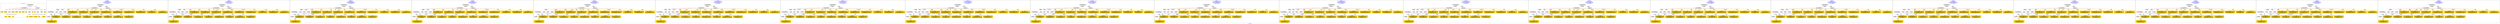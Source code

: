 digraph n0 {
fontcolor="blue"
remincross="true"
label="s06-npg.json"
subgraph cluster_0 {
label="1-correct model"
n2[style="filled",color="white",fillcolor="lightgray",label="CulturalHeritageObject1"];
n3[shape="plaintext",style="filled",fillcolor="gold",label="Copyright"];
n4[shape="plaintext",style="filled",fillcolor="gold",label="DateOfWork"];
n5[style="filled",color="white",fillcolor="lightgray",label="Person1"];
n6[shape="plaintext",style="filled",fillcolor="gold",label="Description"];
n7[shape="plaintext",style="filled",fillcolor="gold",label="Dimension"];
n8[shape="plaintext",style="filled",fillcolor="gold",label="Medium"];
n9[shape="plaintext",style="filled",fillcolor="gold",label="CreditLine"];
n10[shape="plaintext",style="filled",fillcolor="gold",label="Owner"];
n11[style="filled",color="white",fillcolor="lightgray",label="Concept2"];
n12[shape="plaintext",style="filled",fillcolor="gold",label="Title"];
n13[shape="plaintext",style="filled",fillcolor="gold",label="Ref"];
n14[style="filled",color="white",fillcolor="lightgray",label="Person2"];
n15[style="filled",color="white",fillcolor="lightgray",label="Concept1"];
n16[shape="plaintext",style="filled",fillcolor="gold",label="birthDate"];
n17[shape="plaintext",style="filled",fillcolor="gold",label="deathDate"];
n18[shape="plaintext",style="filled",fillcolor="gold",label="Artist"];
n19[shape="plaintext",style="filled",fillcolor="gold",label="sitterBirthDate"];
n20[shape="plaintext",style="filled",fillcolor="gold",label="sitterDeathDate"];
n21[shape="plaintext",style="filled",fillcolor="gold",label="values"];
n22[style="filled",color="white",fillcolor="lightgray",label="EuropeanaAggregation1"];
n23[style="filled",color="white",fillcolor="lightgray",label="WebResource1"];
n24[shape="plaintext",style="filled",fillcolor="gold",label="Image"];
n25[shape="plaintext",style="filled",fillcolor="gold",label="Classification"];
n26[shape="plaintext",style="filled",fillcolor="gold",label="values"];
}
subgraph cluster_1 {
label="candidate 0\nlink coherence:0.92\nnode coherence:0.92\nconfidence:0.4076822187261454\nmapping score:0.5444125914272336\ncost:222.99955\n-precision:0.52-recall:0.54"
n28[style="filled",color="white",fillcolor="lightgray",label="CulturalHeritageObject1"];
n29[style="filled",color="white",fillcolor="lightgray",label="CulturalHeritageObject2"];
n30[style="filled",color="white",fillcolor="lightgray",label="Person1"];
n31[style="filled",color="white",fillcolor="lightgray",label="Concept1"];
n32[style="filled",color="white",fillcolor="lightgray",label="Document1"];
n33[style="filled",color="white",fillcolor="lightgray",label="Document2"];
n34[style="filled",color="white",fillcolor="lightgray",label="EuropeanaAggregation1"];
n35[style="filled",color="white",fillcolor="lightgray",label="WebResource1"];
n36[shape="plaintext",style="filled",fillcolor="gold",label="Medium\n[CulturalHeritageObject,medium,0.829]\n[CulturalHeritageObject,provenance,0.068]\n[CulturalHeritageObject,description,0.054]\n[Concept,prefLabel,0.049]"];
n37[shape="plaintext",style="filled",fillcolor="gold",label="sitterBirthDate\n[CulturalHeritageObject,created,0.342]\n[CulturalHeritageObject,title,0.238]\n[Person,dateOfDeath,0.216]\n[Person,dateOfBirth,0.205]"];
n38[shape="plaintext",style="filled",fillcolor="gold",label="values\n[Person,nameOfThePerson,0.385]\n[CulturalHeritageObject,provenance,0.253]\n[Document,classLink,0.199]\n[CulturalHeritageObject,title,0.163]"];
n39[shape="plaintext",style="filled",fillcolor="gold",label="birthDate\n[CulturalHeritageObject,created,0.312]\n[Person,dateOfBirth,0.286]\n[Person,dateOfDeath,0.226]\n[CulturalHeritageObject,title,0.176]"];
n40[shape="plaintext",style="filled",fillcolor="gold",label="Copyright\n[CulturalHeritageObject,provenance,0.487]\n[CulturalHeritageObject,description,0.224]\n[CulturalHeritageObject,title,0.17]\n[Person,biographicalInformation,0.12]"];
n41[shape="plaintext",style="filled",fillcolor="gold",label="sitterDeathDate\n[CulturalHeritageObject,created,0.324]\n[CulturalHeritageObject,title,0.252]\n[Person,dateOfDeath,0.241]\n[CulturalHeritageObject,extent,0.184]"];
n42[shape="plaintext",style="filled",fillcolor="gold",label="Title\n[Person,nameOfThePerson,0.332]\n[CulturalHeritageObject,provenance,0.261]\n[CulturalHeritageObject,description,0.218]\n[CulturalHeritageObject,title,0.19]"];
n43[shape="plaintext",style="filled",fillcolor="gold",label="Classification\n[Concept,prefLabel,0.472]\n[Person,biographicalInformation,0.277]\n[CulturalHeritageObject,description,0.155]\n[CulturalHeritageObject,provenance,0.096]"];
n44[shape="plaintext",style="filled",fillcolor="gold",label="Owner\n[CulturalHeritageObject,provenance,0.506]\n[Person,biographicalInformation,0.22]\n[CulturalHeritageObject,description,0.173]\n[CulturalHeritageObject,title,0.101]"];
n45[shape="plaintext",style="filled",fillcolor="gold",label="Dimension\n[CulturalHeritageObject,extent,0.623]\n[CulturalHeritageObject,accessionNumber,0.192]\n[CulturalHeritageObject,description,0.1]\n[CulturalHeritageObject,medium,0.085]"];
n46[shape="plaintext",style="filled",fillcolor="gold",label="Description\n[Person,biographicalInformation,0.43]\n[CulturalHeritageObject,description,0.355]\n[CulturalHeritageObject,title,0.133]\n[CulturalHeritageObject,provenance,0.083]"];
n47[shape="plaintext",style="filled",fillcolor="gold",label="Artist\n[Person,nameOfThePerson,0.459]\n[CulturalHeritageObject,provenance,0.21]\n[Document,classLink,0.194]\n[CulturalHeritageObject,title,0.137]"];
n48[shape="plaintext",style="filled",fillcolor="gold",label="deathDate\n[CulturalHeritageObject,created,0.36]\n[Person,dateOfDeath,0.291]\n[CulturalHeritageObject,title,0.193]\n[Person,dateOfBirth,0.156]"];
n49[shape="plaintext",style="filled",fillcolor="gold",label="values\n[CulturalHeritageObject,description,0.369]\n[Concept,prefLabel,0.277]\n[Person,biographicalInformation,0.195]\n[CulturalHeritageObject,title,0.159]"];
n50[shape="plaintext",style="filled",fillcolor="gold",label="Image\n[WebResource,classLink,0.807]\n[Document,classLink,0.175]\n[CulturalHeritageObject,medium,0.011]\n[CulturalHeritageObject,description,0.006]"];
n51[shape="plaintext",style="filled",fillcolor="gold",label="Ref\n[CulturalHeritageObject,accessionNumber,0.426]\n[CulturalHeritageObject,extent,0.279]\n[CulturalHeritageObject,provenance,0.177]\n[CulturalHeritageObject,description,0.118]"];
n52[shape="plaintext",style="filled",fillcolor="gold",label="CreditLine\n[CulturalHeritageObject,provenance,0.542]\n[Person,biographicalInformation,0.169]\n[CulturalHeritageObject,description,0.163]\n[CulturalHeritageObject,title,0.126]"];
n53[shape="plaintext",style="filled",fillcolor="gold",label="DateOfWork\n[CulturalHeritageObject,created,0.376]\n[Person,dateOfBirth,0.283]\n[Person,dateOfDeath,0.282]\n[CulturalHeritageObject,provenance,0.059]"];
}
subgraph cluster_2 {
label="candidate 1\nlink coherence:0.92\nnode coherence:0.92\nconfidence:0.40278264784884\nmapping score:0.5427794011347985\ncost:222.99955\n-precision:0.52-recall:0.54"
n55[style="filled",color="white",fillcolor="lightgray",label="CulturalHeritageObject1"];
n56[style="filled",color="white",fillcolor="lightgray",label="CulturalHeritageObject2"];
n57[style="filled",color="white",fillcolor="lightgray",label="Person1"];
n58[style="filled",color="white",fillcolor="lightgray",label="Concept1"];
n59[style="filled",color="white",fillcolor="lightgray",label="Document1"];
n60[style="filled",color="white",fillcolor="lightgray",label="Document2"];
n61[style="filled",color="white",fillcolor="lightgray",label="EuropeanaAggregation1"];
n62[style="filled",color="white",fillcolor="lightgray",label="WebResource1"];
n63[shape="plaintext",style="filled",fillcolor="gold",label="Medium\n[CulturalHeritageObject,medium,0.829]\n[CulturalHeritageObject,provenance,0.068]\n[CulturalHeritageObject,description,0.054]\n[Concept,prefLabel,0.049]"];
n64[shape="plaintext",style="filled",fillcolor="gold",label="sitterBirthDate\n[CulturalHeritageObject,created,0.342]\n[CulturalHeritageObject,title,0.238]\n[Person,dateOfDeath,0.216]\n[Person,dateOfBirth,0.205]"];
n65[shape="plaintext",style="filled",fillcolor="gold",label="values\n[Person,nameOfThePerson,0.385]\n[CulturalHeritageObject,provenance,0.253]\n[Document,classLink,0.199]\n[CulturalHeritageObject,title,0.163]"];
n66[shape="plaintext",style="filled",fillcolor="gold",label="birthDate\n[CulturalHeritageObject,created,0.312]\n[Person,dateOfBirth,0.286]\n[Person,dateOfDeath,0.226]\n[CulturalHeritageObject,title,0.176]"];
n67[shape="plaintext",style="filled",fillcolor="gold",label="Owner\n[CulturalHeritageObject,provenance,0.506]\n[Person,biographicalInformation,0.22]\n[CulturalHeritageObject,description,0.173]\n[CulturalHeritageObject,title,0.101]"];
n68[shape="plaintext",style="filled",fillcolor="gold",label="sitterDeathDate\n[CulturalHeritageObject,created,0.324]\n[CulturalHeritageObject,title,0.252]\n[Person,dateOfDeath,0.241]\n[CulturalHeritageObject,extent,0.184]"];
n69[shape="plaintext",style="filled",fillcolor="gold",label="Title\n[Person,nameOfThePerson,0.332]\n[CulturalHeritageObject,provenance,0.261]\n[CulturalHeritageObject,description,0.218]\n[CulturalHeritageObject,title,0.19]"];
n70[shape="plaintext",style="filled",fillcolor="gold",label="Classification\n[Concept,prefLabel,0.472]\n[Person,biographicalInformation,0.277]\n[CulturalHeritageObject,description,0.155]\n[CulturalHeritageObject,provenance,0.096]"];
n71[shape="plaintext",style="filled",fillcolor="gold",label="CreditLine\n[CulturalHeritageObject,provenance,0.542]\n[Person,biographicalInformation,0.169]\n[CulturalHeritageObject,description,0.163]\n[CulturalHeritageObject,title,0.126]"];
n72[shape="plaintext",style="filled",fillcolor="gold",label="Dimension\n[CulturalHeritageObject,extent,0.623]\n[CulturalHeritageObject,accessionNumber,0.192]\n[CulturalHeritageObject,description,0.1]\n[CulturalHeritageObject,medium,0.085]"];
n73[shape="plaintext",style="filled",fillcolor="gold",label="Description\n[Person,biographicalInformation,0.43]\n[CulturalHeritageObject,description,0.355]\n[CulturalHeritageObject,title,0.133]\n[CulturalHeritageObject,provenance,0.083]"];
n74[shape="plaintext",style="filled",fillcolor="gold",label="Artist\n[Person,nameOfThePerson,0.459]\n[CulturalHeritageObject,provenance,0.21]\n[Document,classLink,0.194]\n[CulturalHeritageObject,title,0.137]"];
n75[shape="plaintext",style="filled",fillcolor="gold",label="deathDate\n[CulturalHeritageObject,created,0.36]\n[Person,dateOfDeath,0.291]\n[CulturalHeritageObject,title,0.193]\n[Person,dateOfBirth,0.156]"];
n76[shape="plaintext",style="filled",fillcolor="gold",label="values\n[CulturalHeritageObject,description,0.369]\n[Concept,prefLabel,0.277]\n[Person,biographicalInformation,0.195]\n[CulturalHeritageObject,title,0.159]"];
n77[shape="plaintext",style="filled",fillcolor="gold",label="Image\n[WebResource,classLink,0.807]\n[Document,classLink,0.175]\n[CulturalHeritageObject,medium,0.011]\n[CulturalHeritageObject,description,0.006]"];
n78[shape="plaintext",style="filled",fillcolor="gold",label="Ref\n[CulturalHeritageObject,accessionNumber,0.426]\n[CulturalHeritageObject,extent,0.279]\n[CulturalHeritageObject,provenance,0.177]\n[CulturalHeritageObject,description,0.118]"];
n79[shape="plaintext",style="filled",fillcolor="gold",label="DateOfWork\n[CulturalHeritageObject,created,0.376]\n[Person,dateOfBirth,0.283]\n[Person,dateOfDeath,0.282]\n[CulturalHeritageObject,provenance,0.059]"];
n80[shape="plaintext",style="filled",fillcolor="gold",label="Copyright\n[CulturalHeritageObject,provenance,0.487]\n[CulturalHeritageObject,description,0.224]\n[CulturalHeritageObject,title,0.17]\n[Person,biographicalInformation,0.12]"];
}
subgraph cluster_3 {
label="candidate 10\nlink coherence:0.92\nnode coherence:0.92\nconfidence:0.39503213815473553\nmapping score:0.5401958979034304\ncost:222.99955\n-precision:0.52-recall:0.54"
n82[style="filled",color="white",fillcolor="lightgray",label="CulturalHeritageObject1"];
n83[style="filled",color="white",fillcolor="lightgray",label="CulturalHeritageObject2"];
n84[style="filled",color="white",fillcolor="lightgray",label="Person1"];
n85[style="filled",color="white",fillcolor="lightgray",label="Concept1"];
n86[style="filled",color="white",fillcolor="lightgray",label="Document1"];
n87[style="filled",color="white",fillcolor="lightgray",label="Document2"];
n88[style="filled",color="white",fillcolor="lightgray",label="EuropeanaAggregation1"];
n89[style="filled",color="white",fillcolor="lightgray",label="WebResource1"];
n90[shape="plaintext",style="filled",fillcolor="gold",label="sitterDeathDate\n[CulturalHeritageObject,created,0.324]\n[CulturalHeritageObject,title,0.252]\n[Person,dateOfDeath,0.241]\n[CulturalHeritageObject,extent,0.184]"];
n91[shape="plaintext",style="filled",fillcolor="gold",label="Medium\n[CulturalHeritageObject,medium,0.829]\n[CulturalHeritageObject,provenance,0.068]\n[CulturalHeritageObject,description,0.054]\n[Concept,prefLabel,0.049]"];
n92[shape="plaintext",style="filled",fillcolor="gold",label="sitterBirthDate\n[CulturalHeritageObject,created,0.342]\n[CulturalHeritageObject,title,0.238]\n[Person,dateOfDeath,0.216]\n[Person,dateOfBirth,0.205]"];
n93[shape="plaintext",style="filled",fillcolor="gold",label="values\n[Person,nameOfThePerson,0.385]\n[CulturalHeritageObject,provenance,0.253]\n[Document,classLink,0.199]\n[CulturalHeritageObject,title,0.163]"];
n94[shape="plaintext",style="filled",fillcolor="gold",label="birthDate\n[CulturalHeritageObject,created,0.312]\n[Person,dateOfBirth,0.286]\n[Person,dateOfDeath,0.226]\n[CulturalHeritageObject,title,0.176]"];
n95[shape="plaintext",style="filled",fillcolor="gold",label="Owner\n[CulturalHeritageObject,provenance,0.506]\n[Person,biographicalInformation,0.22]\n[CulturalHeritageObject,description,0.173]\n[CulturalHeritageObject,title,0.101]"];
n96[shape="plaintext",style="filled",fillcolor="gold",label="Title\n[Person,nameOfThePerson,0.332]\n[CulturalHeritageObject,provenance,0.261]\n[CulturalHeritageObject,description,0.218]\n[CulturalHeritageObject,title,0.19]"];
n97[shape="plaintext",style="filled",fillcolor="gold",label="Classification\n[Concept,prefLabel,0.472]\n[Person,biographicalInformation,0.277]\n[CulturalHeritageObject,description,0.155]\n[CulturalHeritageObject,provenance,0.096]"];
n98[shape="plaintext",style="filled",fillcolor="gold",label="CreditLine\n[CulturalHeritageObject,provenance,0.542]\n[Person,biographicalInformation,0.169]\n[CulturalHeritageObject,description,0.163]\n[CulturalHeritageObject,title,0.126]"];
n99[shape="plaintext",style="filled",fillcolor="gold",label="Dimension\n[CulturalHeritageObject,extent,0.623]\n[CulturalHeritageObject,accessionNumber,0.192]\n[CulturalHeritageObject,description,0.1]\n[CulturalHeritageObject,medium,0.085]"];
n100[shape="plaintext",style="filled",fillcolor="gold",label="Description\n[Person,biographicalInformation,0.43]\n[CulturalHeritageObject,description,0.355]\n[CulturalHeritageObject,title,0.133]\n[CulturalHeritageObject,provenance,0.083]"];
n101[shape="plaintext",style="filled",fillcolor="gold",label="Artist\n[Person,nameOfThePerson,0.459]\n[CulturalHeritageObject,provenance,0.21]\n[Document,classLink,0.194]\n[CulturalHeritageObject,title,0.137]"];
n102[shape="plaintext",style="filled",fillcolor="gold",label="deathDate\n[CulturalHeritageObject,created,0.36]\n[Person,dateOfDeath,0.291]\n[CulturalHeritageObject,title,0.193]\n[Person,dateOfBirth,0.156]"];
n103[shape="plaintext",style="filled",fillcolor="gold",label="values\n[CulturalHeritageObject,description,0.369]\n[Concept,prefLabel,0.277]\n[Person,biographicalInformation,0.195]\n[CulturalHeritageObject,title,0.159]"];
n104[shape="plaintext",style="filled",fillcolor="gold",label="Image\n[WebResource,classLink,0.807]\n[Document,classLink,0.175]\n[CulturalHeritageObject,medium,0.011]\n[CulturalHeritageObject,description,0.006]"];
n105[shape="plaintext",style="filled",fillcolor="gold",label="Ref\n[CulturalHeritageObject,accessionNumber,0.426]\n[CulturalHeritageObject,extent,0.279]\n[CulturalHeritageObject,provenance,0.177]\n[CulturalHeritageObject,description,0.118]"];
n106[shape="plaintext",style="filled",fillcolor="gold",label="DateOfWork\n[CulturalHeritageObject,created,0.376]\n[Person,dateOfBirth,0.283]\n[Person,dateOfDeath,0.282]\n[CulturalHeritageObject,provenance,0.059]"];
n107[shape="plaintext",style="filled",fillcolor="gold",label="Copyright\n[CulturalHeritageObject,provenance,0.487]\n[CulturalHeritageObject,description,0.224]\n[CulturalHeritageObject,title,0.17]\n[Person,biographicalInformation,0.12]"];
}
subgraph cluster_4 {
label="candidate 11\nlink coherence:0.92\nnode coherence:0.92\nconfidence:0.39445947508187623\nmapping score:0.5400050102124773\ncost:222.99955\n-precision:0.48-recall:0.5"
n109[style="filled",color="white",fillcolor="lightgray",label="CulturalHeritageObject1"];
n110[style="filled",color="white",fillcolor="lightgray",label="CulturalHeritageObject2"];
n111[style="filled",color="white",fillcolor="lightgray",label="Person1"];
n112[style="filled",color="white",fillcolor="lightgray",label="Concept1"];
n113[style="filled",color="white",fillcolor="lightgray",label="Document1"];
n114[style="filled",color="white",fillcolor="lightgray",label="Document2"];
n115[style="filled",color="white",fillcolor="lightgray",label="EuropeanaAggregation1"];
n116[style="filled",color="white",fillcolor="lightgray",label="WebResource1"];
n117[shape="plaintext",style="filled",fillcolor="gold",label="Medium\n[CulturalHeritageObject,medium,0.829]\n[CulturalHeritageObject,provenance,0.068]\n[CulturalHeritageObject,description,0.054]\n[Concept,prefLabel,0.049]"];
n118[shape="plaintext",style="filled",fillcolor="gold",label="sitterBirthDate\n[CulturalHeritageObject,created,0.342]\n[CulturalHeritageObject,title,0.238]\n[Person,dateOfDeath,0.216]\n[Person,dateOfBirth,0.205]"];
n119[shape="plaintext",style="filled",fillcolor="gold",label="values\n[Person,nameOfThePerson,0.385]\n[CulturalHeritageObject,provenance,0.253]\n[Document,classLink,0.199]\n[CulturalHeritageObject,title,0.163]"];
n120[shape="plaintext",style="filled",fillcolor="gold",label="birthDate\n[CulturalHeritageObject,created,0.312]\n[Person,dateOfBirth,0.286]\n[Person,dateOfDeath,0.226]\n[CulturalHeritageObject,title,0.176]"];
n121[shape="plaintext",style="filled",fillcolor="gold",label="Description\n[Person,biographicalInformation,0.43]\n[CulturalHeritageObject,description,0.355]\n[CulturalHeritageObject,title,0.133]\n[CulturalHeritageObject,provenance,0.083]"];
n122[shape="plaintext",style="filled",fillcolor="gold",label="sitterDeathDate\n[CulturalHeritageObject,created,0.324]\n[CulturalHeritageObject,title,0.252]\n[Person,dateOfDeath,0.241]\n[CulturalHeritageObject,extent,0.184]"];
n123[shape="plaintext",style="filled",fillcolor="gold",label="Title\n[Person,nameOfThePerson,0.332]\n[CulturalHeritageObject,provenance,0.261]\n[CulturalHeritageObject,description,0.218]\n[CulturalHeritageObject,title,0.19]"];
n124[shape="plaintext",style="filled",fillcolor="gold",label="Classification\n[Concept,prefLabel,0.472]\n[Person,biographicalInformation,0.277]\n[CulturalHeritageObject,description,0.155]\n[CulturalHeritageObject,provenance,0.096]"];
n125[shape="plaintext",style="filled",fillcolor="gold",label="CreditLine\n[CulturalHeritageObject,provenance,0.542]\n[Person,biographicalInformation,0.169]\n[CulturalHeritageObject,description,0.163]\n[CulturalHeritageObject,title,0.126]"];
n126[shape="plaintext",style="filled",fillcolor="gold",label="Dimension\n[CulturalHeritageObject,extent,0.623]\n[CulturalHeritageObject,accessionNumber,0.192]\n[CulturalHeritageObject,description,0.1]\n[CulturalHeritageObject,medium,0.085]"];
n127[shape="plaintext",style="filled",fillcolor="gold",label="Owner\n[CulturalHeritageObject,provenance,0.506]\n[Person,biographicalInformation,0.22]\n[CulturalHeritageObject,description,0.173]\n[CulturalHeritageObject,title,0.101]"];
n128[shape="plaintext",style="filled",fillcolor="gold",label="Artist\n[Person,nameOfThePerson,0.459]\n[CulturalHeritageObject,provenance,0.21]\n[Document,classLink,0.194]\n[CulturalHeritageObject,title,0.137]"];
n129[shape="plaintext",style="filled",fillcolor="gold",label="deathDate\n[CulturalHeritageObject,created,0.36]\n[Person,dateOfDeath,0.291]\n[CulturalHeritageObject,title,0.193]\n[Person,dateOfBirth,0.156]"];
n130[shape="plaintext",style="filled",fillcolor="gold",label="values\n[CulturalHeritageObject,description,0.369]\n[Concept,prefLabel,0.277]\n[Person,biographicalInformation,0.195]\n[CulturalHeritageObject,title,0.159]"];
n131[shape="plaintext",style="filled",fillcolor="gold",label="Image\n[WebResource,classLink,0.807]\n[Document,classLink,0.175]\n[CulturalHeritageObject,medium,0.011]\n[CulturalHeritageObject,description,0.006]"];
n132[shape="plaintext",style="filled",fillcolor="gold",label="Ref\n[CulturalHeritageObject,accessionNumber,0.426]\n[CulturalHeritageObject,extent,0.279]\n[CulturalHeritageObject,provenance,0.177]\n[CulturalHeritageObject,description,0.118]"];
n133[shape="plaintext",style="filled",fillcolor="gold",label="DateOfWork\n[CulturalHeritageObject,created,0.376]\n[Person,dateOfBirth,0.283]\n[Person,dateOfDeath,0.282]\n[CulturalHeritageObject,provenance,0.059]"];
n134[shape="plaintext",style="filled",fillcolor="gold",label="Copyright\n[CulturalHeritageObject,provenance,0.487]\n[CulturalHeritageObject,description,0.224]\n[CulturalHeritageObject,title,0.17]\n[Person,biographicalInformation,0.12]"];
}
subgraph cluster_5 {
label="candidate 12\nlink coherence:0.92\nnode coherence:0.92\nconfidence:0.3943711594694319\nmapping score:0.5399755716749958\ncost:222.99955\n-precision:0.48-recall:0.5"
n136[style="filled",color="white",fillcolor="lightgray",label="CulturalHeritageObject1"];
n137[style="filled",color="white",fillcolor="lightgray",label="CulturalHeritageObject2"];
n138[style="filled",color="white",fillcolor="lightgray",label="Person1"];
n139[style="filled",color="white",fillcolor="lightgray",label="Concept1"];
n140[style="filled",color="white",fillcolor="lightgray",label="Document1"];
n141[style="filled",color="white",fillcolor="lightgray",label="Document2"];
n142[style="filled",color="white",fillcolor="lightgray",label="EuropeanaAggregation1"];
n143[style="filled",color="white",fillcolor="lightgray",label="WebResource1"];
n144[shape="plaintext",style="filled",fillcolor="gold",label="sitterDeathDate\n[CulturalHeritageObject,created,0.324]\n[CulturalHeritageObject,title,0.252]\n[Person,dateOfDeath,0.241]\n[CulturalHeritageObject,extent,0.184]"];
n145[shape="plaintext",style="filled",fillcolor="gold",label="Medium\n[CulturalHeritageObject,medium,0.829]\n[CulturalHeritageObject,provenance,0.068]\n[CulturalHeritageObject,description,0.054]\n[Concept,prefLabel,0.049]"];
n146[shape="plaintext",style="filled",fillcolor="gold",label="sitterBirthDate\n[CulturalHeritageObject,created,0.342]\n[CulturalHeritageObject,title,0.238]\n[Person,dateOfDeath,0.216]\n[Person,dateOfBirth,0.205]"];
n147[shape="plaintext",style="filled",fillcolor="gold",label="values\n[Person,nameOfThePerson,0.385]\n[CulturalHeritageObject,provenance,0.253]\n[Document,classLink,0.199]\n[CulturalHeritageObject,title,0.163]"];
n148[shape="plaintext",style="filled",fillcolor="gold",label="birthDate\n[CulturalHeritageObject,created,0.312]\n[Person,dateOfBirth,0.286]\n[Person,dateOfDeath,0.226]\n[CulturalHeritageObject,title,0.176]"];
n149[shape="plaintext",style="filled",fillcolor="gold",label="CreditLine\n[CulturalHeritageObject,provenance,0.542]\n[Person,biographicalInformation,0.169]\n[CulturalHeritageObject,description,0.163]\n[CulturalHeritageObject,title,0.126]"];
n150[shape="plaintext",style="filled",fillcolor="gold",label="Title\n[Person,nameOfThePerson,0.332]\n[CulturalHeritageObject,provenance,0.261]\n[CulturalHeritageObject,description,0.218]\n[CulturalHeritageObject,title,0.19]"];
n151[shape="plaintext",style="filled",fillcolor="gold",label="Classification\n[Concept,prefLabel,0.472]\n[Person,biographicalInformation,0.277]\n[CulturalHeritageObject,description,0.155]\n[CulturalHeritageObject,provenance,0.096]"];
n152[shape="plaintext",style="filled",fillcolor="gold",label="Owner\n[CulturalHeritageObject,provenance,0.506]\n[Person,biographicalInformation,0.22]\n[CulturalHeritageObject,description,0.173]\n[CulturalHeritageObject,title,0.101]"];
n153[shape="plaintext",style="filled",fillcolor="gold",label="Dimension\n[CulturalHeritageObject,extent,0.623]\n[CulturalHeritageObject,accessionNumber,0.192]\n[CulturalHeritageObject,description,0.1]\n[CulturalHeritageObject,medium,0.085]"];
n154[shape="plaintext",style="filled",fillcolor="gold",label="Description\n[Person,biographicalInformation,0.43]\n[CulturalHeritageObject,description,0.355]\n[CulturalHeritageObject,title,0.133]\n[CulturalHeritageObject,provenance,0.083]"];
n155[shape="plaintext",style="filled",fillcolor="gold",label="Artist\n[Person,nameOfThePerson,0.459]\n[CulturalHeritageObject,provenance,0.21]\n[Document,classLink,0.194]\n[CulturalHeritageObject,title,0.137]"];
n156[shape="plaintext",style="filled",fillcolor="gold",label="deathDate\n[CulturalHeritageObject,created,0.36]\n[Person,dateOfDeath,0.291]\n[CulturalHeritageObject,title,0.193]\n[Person,dateOfBirth,0.156]"];
n157[shape="plaintext",style="filled",fillcolor="gold",label="values\n[CulturalHeritageObject,description,0.369]\n[Concept,prefLabel,0.277]\n[Person,biographicalInformation,0.195]\n[CulturalHeritageObject,title,0.159]"];
n158[shape="plaintext",style="filled",fillcolor="gold",label="Image\n[WebResource,classLink,0.807]\n[Document,classLink,0.175]\n[CulturalHeritageObject,medium,0.011]\n[CulturalHeritageObject,description,0.006]"];
n159[shape="plaintext",style="filled",fillcolor="gold",label="Ref\n[CulturalHeritageObject,accessionNumber,0.426]\n[CulturalHeritageObject,extent,0.279]\n[CulturalHeritageObject,provenance,0.177]\n[CulturalHeritageObject,description,0.118]"];
n160[shape="plaintext",style="filled",fillcolor="gold",label="DateOfWork\n[CulturalHeritageObject,created,0.376]\n[Person,dateOfBirth,0.283]\n[Person,dateOfDeath,0.282]\n[CulturalHeritageObject,provenance,0.059]"];
n161[shape="plaintext",style="filled",fillcolor="gold",label="Copyright\n[CulturalHeritageObject,provenance,0.487]\n[CulturalHeritageObject,description,0.224]\n[CulturalHeritageObject,title,0.17]\n[Person,biographicalInformation,0.12]"];
}
subgraph cluster_6 {
label="candidate 13\nlink coherence:0.8846153846153846\nnode coherence:0.92\nconfidence:0.4076822187261454\nmapping score:0.5444125914272336\ncost:223.99955\n-precision:0.5-recall:0.54"
n163[style="filled",color="white",fillcolor="lightgray",label="CulturalHeritageObject1"];
n164[style="filled",color="white",fillcolor="lightgray",label="CulturalHeritageObject2"];
n165[style="filled",color="white",fillcolor="lightgray",label="Person1"];
n166[style="filled",color="white",fillcolor="lightgray",label="Place1"];
n167[style="filled",color="white",fillcolor="lightgray",label="Concept1"];
n168[style="filled",color="white",fillcolor="lightgray",label="Document1"];
n169[style="filled",color="white",fillcolor="lightgray",label="Document2"];
n170[style="filled",color="white",fillcolor="lightgray",label="EuropeanaAggregation1"];
n171[style="filled",color="white",fillcolor="lightgray",label="WebResource1"];
n172[shape="plaintext",style="filled",fillcolor="gold",label="Medium\n[CulturalHeritageObject,medium,0.829]\n[CulturalHeritageObject,provenance,0.068]\n[CulturalHeritageObject,description,0.054]\n[Concept,prefLabel,0.049]"];
n173[shape="plaintext",style="filled",fillcolor="gold",label="sitterBirthDate\n[CulturalHeritageObject,created,0.342]\n[CulturalHeritageObject,title,0.238]\n[Person,dateOfDeath,0.216]\n[Person,dateOfBirth,0.205]"];
n174[shape="plaintext",style="filled",fillcolor="gold",label="values\n[Person,nameOfThePerson,0.385]\n[CulturalHeritageObject,provenance,0.253]\n[Document,classLink,0.199]\n[CulturalHeritageObject,title,0.163]"];
n175[shape="plaintext",style="filled",fillcolor="gold",label="birthDate\n[CulturalHeritageObject,created,0.312]\n[Person,dateOfBirth,0.286]\n[Person,dateOfDeath,0.226]\n[CulturalHeritageObject,title,0.176]"];
n176[shape="plaintext",style="filled",fillcolor="gold",label="Copyright\n[CulturalHeritageObject,provenance,0.487]\n[CulturalHeritageObject,description,0.224]\n[CulturalHeritageObject,title,0.17]\n[Person,biographicalInformation,0.12]"];
n177[shape="plaintext",style="filled",fillcolor="gold",label="sitterDeathDate\n[CulturalHeritageObject,created,0.324]\n[CulturalHeritageObject,title,0.252]\n[Person,dateOfDeath,0.241]\n[CulturalHeritageObject,extent,0.184]"];
n178[shape="plaintext",style="filled",fillcolor="gold",label="Title\n[Person,nameOfThePerson,0.332]\n[CulturalHeritageObject,provenance,0.261]\n[CulturalHeritageObject,description,0.218]\n[CulturalHeritageObject,title,0.19]"];
n179[shape="plaintext",style="filled",fillcolor="gold",label="Classification\n[Concept,prefLabel,0.472]\n[Person,biographicalInformation,0.277]\n[CulturalHeritageObject,description,0.155]\n[CulturalHeritageObject,provenance,0.096]"];
n180[shape="plaintext",style="filled",fillcolor="gold",label="Owner\n[CulturalHeritageObject,provenance,0.506]\n[Person,biographicalInformation,0.22]\n[CulturalHeritageObject,description,0.173]\n[CulturalHeritageObject,title,0.101]"];
n181[shape="plaintext",style="filled",fillcolor="gold",label="Dimension\n[CulturalHeritageObject,extent,0.623]\n[CulturalHeritageObject,accessionNumber,0.192]\n[CulturalHeritageObject,description,0.1]\n[CulturalHeritageObject,medium,0.085]"];
n182[shape="plaintext",style="filled",fillcolor="gold",label="Description\n[Person,biographicalInformation,0.43]\n[CulturalHeritageObject,description,0.355]\n[CulturalHeritageObject,title,0.133]\n[CulturalHeritageObject,provenance,0.083]"];
n183[shape="plaintext",style="filled",fillcolor="gold",label="Artist\n[Person,nameOfThePerson,0.459]\n[CulturalHeritageObject,provenance,0.21]\n[Document,classLink,0.194]\n[CulturalHeritageObject,title,0.137]"];
n184[shape="plaintext",style="filled",fillcolor="gold",label="deathDate\n[CulturalHeritageObject,created,0.36]\n[Person,dateOfDeath,0.291]\n[CulturalHeritageObject,title,0.193]\n[Person,dateOfBirth,0.156]"];
n185[shape="plaintext",style="filled",fillcolor="gold",label="values\n[CulturalHeritageObject,description,0.369]\n[Concept,prefLabel,0.277]\n[Person,biographicalInformation,0.195]\n[CulturalHeritageObject,title,0.159]"];
n186[shape="plaintext",style="filled",fillcolor="gold",label="Image\n[WebResource,classLink,0.807]\n[Document,classLink,0.175]\n[CulturalHeritageObject,medium,0.011]\n[CulturalHeritageObject,description,0.006]"];
n187[shape="plaintext",style="filled",fillcolor="gold",label="Ref\n[CulturalHeritageObject,accessionNumber,0.426]\n[CulturalHeritageObject,extent,0.279]\n[CulturalHeritageObject,provenance,0.177]\n[CulturalHeritageObject,description,0.118]"];
n188[shape="plaintext",style="filled",fillcolor="gold",label="CreditLine\n[CulturalHeritageObject,provenance,0.542]\n[Person,biographicalInformation,0.169]\n[CulturalHeritageObject,description,0.163]\n[CulturalHeritageObject,title,0.126]"];
n189[shape="plaintext",style="filled",fillcolor="gold",label="DateOfWork\n[CulturalHeritageObject,created,0.376]\n[Person,dateOfBirth,0.283]\n[Person,dateOfDeath,0.282]\n[CulturalHeritageObject,provenance,0.059]"];
}
subgraph cluster_7 {
label="candidate 14\nlink coherence:0.8846153846153846\nnode coherence:0.92\nconfidence:0.40278264784884\nmapping score:0.5427794011347985\ncost:223.99955\n-precision:0.5-recall:0.54"
n191[style="filled",color="white",fillcolor="lightgray",label="CulturalHeritageObject1"];
n192[style="filled",color="white",fillcolor="lightgray",label="CulturalHeritageObject2"];
n193[style="filled",color="white",fillcolor="lightgray",label="Person1"];
n194[style="filled",color="white",fillcolor="lightgray",label="Place1"];
n195[style="filled",color="white",fillcolor="lightgray",label="Concept1"];
n196[style="filled",color="white",fillcolor="lightgray",label="Document1"];
n197[style="filled",color="white",fillcolor="lightgray",label="Document2"];
n198[style="filled",color="white",fillcolor="lightgray",label="EuropeanaAggregation1"];
n199[style="filled",color="white",fillcolor="lightgray",label="WebResource1"];
n200[shape="plaintext",style="filled",fillcolor="gold",label="Medium\n[CulturalHeritageObject,medium,0.829]\n[CulturalHeritageObject,provenance,0.068]\n[CulturalHeritageObject,description,0.054]\n[Concept,prefLabel,0.049]"];
n201[shape="plaintext",style="filled",fillcolor="gold",label="sitterBirthDate\n[CulturalHeritageObject,created,0.342]\n[CulturalHeritageObject,title,0.238]\n[Person,dateOfDeath,0.216]\n[Person,dateOfBirth,0.205]"];
n202[shape="plaintext",style="filled",fillcolor="gold",label="values\n[Person,nameOfThePerson,0.385]\n[CulturalHeritageObject,provenance,0.253]\n[Document,classLink,0.199]\n[CulturalHeritageObject,title,0.163]"];
n203[shape="plaintext",style="filled",fillcolor="gold",label="birthDate\n[CulturalHeritageObject,created,0.312]\n[Person,dateOfBirth,0.286]\n[Person,dateOfDeath,0.226]\n[CulturalHeritageObject,title,0.176]"];
n204[shape="plaintext",style="filled",fillcolor="gold",label="Owner\n[CulturalHeritageObject,provenance,0.506]\n[Person,biographicalInformation,0.22]\n[CulturalHeritageObject,description,0.173]\n[CulturalHeritageObject,title,0.101]"];
n205[shape="plaintext",style="filled",fillcolor="gold",label="sitterDeathDate\n[CulturalHeritageObject,created,0.324]\n[CulturalHeritageObject,title,0.252]\n[Person,dateOfDeath,0.241]\n[CulturalHeritageObject,extent,0.184]"];
n206[shape="plaintext",style="filled",fillcolor="gold",label="Title\n[Person,nameOfThePerson,0.332]\n[CulturalHeritageObject,provenance,0.261]\n[CulturalHeritageObject,description,0.218]\n[CulturalHeritageObject,title,0.19]"];
n207[shape="plaintext",style="filled",fillcolor="gold",label="Classification\n[Concept,prefLabel,0.472]\n[Person,biographicalInformation,0.277]\n[CulturalHeritageObject,description,0.155]\n[CulturalHeritageObject,provenance,0.096]"];
n208[shape="plaintext",style="filled",fillcolor="gold",label="CreditLine\n[CulturalHeritageObject,provenance,0.542]\n[Person,biographicalInformation,0.169]\n[CulturalHeritageObject,description,0.163]\n[CulturalHeritageObject,title,0.126]"];
n209[shape="plaintext",style="filled",fillcolor="gold",label="Dimension\n[CulturalHeritageObject,extent,0.623]\n[CulturalHeritageObject,accessionNumber,0.192]\n[CulturalHeritageObject,description,0.1]\n[CulturalHeritageObject,medium,0.085]"];
n210[shape="plaintext",style="filled",fillcolor="gold",label="Description\n[Person,biographicalInformation,0.43]\n[CulturalHeritageObject,description,0.355]\n[CulturalHeritageObject,title,0.133]\n[CulturalHeritageObject,provenance,0.083]"];
n211[shape="plaintext",style="filled",fillcolor="gold",label="Artist\n[Person,nameOfThePerson,0.459]\n[CulturalHeritageObject,provenance,0.21]\n[Document,classLink,0.194]\n[CulturalHeritageObject,title,0.137]"];
n212[shape="plaintext",style="filled",fillcolor="gold",label="deathDate\n[CulturalHeritageObject,created,0.36]\n[Person,dateOfDeath,0.291]\n[CulturalHeritageObject,title,0.193]\n[Person,dateOfBirth,0.156]"];
n213[shape="plaintext",style="filled",fillcolor="gold",label="values\n[CulturalHeritageObject,description,0.369]\n[Concept,prefLabel,0.277]\n[Person,biographicalInformation,0.195]\n[CulturalHeritageObject,title,0.159]"];
n214[shape="plaintext",style="filled",fillcolor="gold",label="Image\n[WebResource,classLink,0.807]\n[Document,classLink,0.175]\n[CulturalHeritageObject,medium,0.011]\n[CulturalHeritageObject,description,0.006]"];
n215[shape="plaintext",style="filled",fillcolor="gold",label="Ref\n[CulturalHeritageObject,accessionNumber,0.426]\n[CulturalHeritageObject,extent,0.279]\n[CulturalHeritageObject,provenance,0.177]\n[CulturalHeritageObject,description,0.118]"];
n216[shape="plaintext",style="filled",fillcolor="gold",label="DateOfWork\n[CulturalHeritageObject,created,0.376]\n[Person,dateOfBirth,0.283]\n[Person,dateOfDeath,0.282]\n[CulturalHeritageObject,provenance,0.059]"];
n217[shape="plaintext",style="filled",fillcolor="gold",label="Copyright\n[CulturalHeritageObject,provenance,0.487]\n[CulturalHeritageObject,description,0.224]\n[CulturalHeritageObject,title,0.17]\n[Person,biographicalInformation,0.12]"];
}
subgraph cluster_8 {
label="candidate 15\nlink coherence:0.8846153846153846\nnode coherence:0.92\nconfidence:0.40212166916353637\nmapping score:0.542559074906364\ncost:223.99955\n-precision:0.46-recall:0.5"
n219[style="filled",color="white",fillcolor="lightgray",label="CulturalHeritageObject1"];
n220[style="filled",color="white",fillcolor="lightgray",label="CulturalHeritageObject2"];
n221[style="filled",color="white",fillcolor="lightgray",label="Person1"];
n222[style="filled",color="white",fillcolor="lightgray",label="Place1"];
n223[style="filled",color="white",fillcolor="lightgray",label="Concept1"];
n224[style="filled",color="white",fillcolor="lightgray",label="Document1"];
n225[style="filled",color="white",fillcolor="lightgray",label="Document2"];
n226[style="filled",color="white",fillcolor="lightgray",label="EuropeanaAggregation1"];
n227[style="filled",color="white",fillcolor="lightgray",label="WebResource1"];
n228[shape="plaintext",style="filled",fillcolor="gold",label="Medium\n[CulturalHeritageObject,medium,0.829]\n[CulturalHeritageObject,provenance,0.068]\n[CulturalHeritageObject,description,0.054]\n[Concept,prefLabel,0.049]"];
n229[shape="plaintext",style="filled",fillcolor="gold",label="sitterBirthDate\n[CulturalHeritageObject,created,0.342]\n[CulturalHeritageObject,title,0.238]\n[Person,dateOfDeath,0.216]\n[Person,dateOfBirth,0.205]"];
n230[shape="plaintext",style="filled",fillcolor="gold",label="values\n[Person,nameOfThePerson,0.385]\n[CulturalHeritageObject,provenance,0.253]\n[Document,classLink,0.199]\n[CulturalHeritageObject,title,0.163]"];
n231[shape="plaintext",style="filled",fillcolor="gold",label="birthDate\n[CulturalHeritageObject,created,0.312]\n[Person,dateOfBirth,0.286]\n[Person,dateOfDeath,0.226]\n[CulturalHeritageObject,title,0.176]"];
n232[shape="plaintext",style="filled",fillcolor="gold",label="CreditLine\n[CulturalHeritageObject,provenance,0.542]\n[Person,biographicalInformation,0.169]\n[CulturalHeritageObject,description,0.163]\n[CulturalHeritageObject,title,0.126]"];
n233[shape="plaintext",style="filled",fillcolor="gold",label="sitterDeathDate\n[CulturalHeritageObject,created,0.324]\n[CulturalHeritageObject,title,0.252]\n[Person,dateOfDeath,0.241]\n[CulturalHeritageObject,extent,0.184]"];
n234[shape="plaintext",style="filled",fillcolor="gold",label="Title\n[Person,nameOfThePerson,0.332]\n[CulturalHeritageObject,provenance,0.261]\n[CulturalHeritageObject,description,0.218]\n[CulturalHeritageObject,title,0.19]"];
n235[shape="plaintext",style="filled",fillcolor="gold",label="Classification\n[Concept,prefLabel,0.472]\n[Person,biographicalInformation,0.277]\n[CulturalHeritageObject,description,0.155]\n[CulturalHeritageObject,provenance,0.096]"];
n236[shape="plaintext",style="filled",fillcolor="gold",label="Owner\n[CulturalHeritageObject,provenance,0.506]\n[Person,biographicalInformation,0.22]\n[CulturalHeritageObject,description,0.173]\n[CulturalHeritageObject,title,0.101]"];
n237[shape="plaintext",style="filled",fillcolor="gold",label="Dimension\n[CulturalHeritageObject,extent,0.623]\n[CulturalHeritageObject,accessionNumber,0.192]\n[CulturalHeritageObject,description,0.1]\n[CulturalHeritageObject,medium,0.085]"];
n238[shape="plaintext",style="filled",fillcolor="gold",label="Description\n[Person,biographicalInformation,0.43]\n[CulturalHeritageObject,description,0.355]\n[CulturalHeritageObject,title,0.133]\n[CulturalHeritageObject,provenance,0.083]"];
n239[shape="plaintext",style="filled",fillcolor="gold",label="Artist\n[Person,nameOfThePerson,0.459]\n[CulturalHeritageObject,provenance,0.21]\n[Document,classLink,0.194]\n[CulturalHeritageObject,title,0.137]"];
n240[shape="plaintext",style="filled",fillcolor="gold",label="deathDate\n[CulturalHeritageObject,created,0.36]\n[Person,dateOfDeath,0.291]\n[CulturalHeritageObject,title,0.193]\n[Person,dateOfBirth,0.156]"];
n241[shape="plaintext",style="filled",fillcolor="gold",label="values\n[CulturalHeritageObject,description,0.369]\n[Concept,prefLabel,0.277]\n[Person,biographicalInformation,0.195]\n[CulturalHeritageObject,title,0.159]"];
n242[shape="plaintext",style="filled",fillcolor="gold",label="Image\n[WebResource,classLink,0.807]\n[Document,classLink,0.175]\n[CulturalHeritageObject,medium,0.011]\n[CulturalHeritageObject,description,0.006]"];
n243[shape="plaintext",style="filled",fillcolor="gold",label="Ref\n[CulturalHeritageObject,accessionNumber,0.426]\n[CulturalHeritageObject,extent,0.279]\n[CulturalHeritageObject,provenance,0.177]\n[CulturalHeritageObject,description,0.118]"];
n244[shape="plaintext",style="filled",fillcolor="gold",label="DateOfWork\n[CulturalHeritageObject,created,0.376]\n[Person,dateOfBirth,0.283]\n[Person,dateOfDeath,0.282]\n[CulturalHeritageObject,provenance,0.059]"];
n245[shape="plaintext",style="filled",fillcolor="gold",label="Copyright\n[CulturalHeritageObject,provenance,0.487]\n[CulturalHeritageObject,description,0.224]\n[CulturalHeritageObject,title,0.17]\n[Person,biographicalInformation,0.12]"];
}
subgraph cluster_9 {
label="candidate 16\nlink coherence:0.8846153846153846\nnode coherence:0.92\nconfidence:0.4013803352317158\nmapping score:0.5423119635957571\ncost:223.99955\n-precision:0.42-recall:0.46"
n247[style="filled",color="white",fillcolor="lightgray",label="CulturalHeritageObject1"];
n248[style="filled",color="white",fillcolor="lightgray",label="CulturalHeritageObject2"];
n249[style="filled",color="white",fillcolor="lightgray",label="Person1"];
n250[style="filled",color="white",fillcolor="lightgray",label="Place1"];
n251[style="filled",color="white",fillcolor="lightgray",label="Concept1"];
n252[style="filled",color="white",fillcolor="lightgray",label="Document1"];
n253[style="filled",color="white",fillcolor="lightgray",label="Document2"];
n254[style="filled",color="white",fillcolor="lightgray",label="EuropeanaAggregation1"];
n255[style="filled",color="white",fillcolor="lightgray",label="WebResource1"];
n256[shape="plaintext",style="filled",fillcolor="gold",label="Medium\n[CulturalHeritageObject,medium,0.829]\n[CulturalHeritageObject,provenance,0.068]\n[CulturalHeritageObject,description,0.054]\n[Concept,prefLabel,0.049]"];
n257[shape="plaintext",style="filled",fillcolor="gold",label="sitterBirthDate\n[CulturalHeritageObject,created,0.342]\n[CulturalHeritageObject,title,0.238]\n[Person,dateOfDeath,0.216]\n[Person,dateOfBirth,0.205]"];
n258[shape="plaintext",style="filled",fillcolor="gold",label="values\n[Person,nameOfThePerson,0.385]\n[CulturalHeritageObject,provenance,0.253]\n[Document,classLink,0.199]\n[CulturalHeritageObject,title,0.163]"];
n259[shape="plaintext",style="filled",fillcolor="gold",label="birthDate\n[CulturalHeritageObject,created,0.312]\n[Person,dateOfBirth,0.286]\n[Person,dateOfDeath,0.226]\n[CulturalHeritageObject,title,0.176]"];
n260[shape="plaintext",style="filled",fillcolor="gold",label="Owner\n[CulturalHeritageObject,provenance,0.506]\n[Person,biographicalInformation,0.22]\n[CulturalHeritageObject,description,0.173]\n[CulturalHeritageObject,title,0.101]"];
n261[shape="plaintext",style="filled",fillcolor="gold",label="sitterDeathDate\n[CulturalHeritageObject,created,0.324]\n[CulturalHeritageObject,title,0.252]\n[Person,dateOfDeath,0.241]\n[CulturalHeritageObject,extent,0.184]"];
n262[shape="plaintext",style="filled",fillcolor="gold",label="Title\n[Person,nameOfThePerson,0.332]\n[CulturalHeritageObject,provenance,0.261]\n[CulturalHeritageObject,description,0.218]\n[CulturalHeritageObject,title,0.19]"];
n263[shape="plaintext",style="filled",fillcolor="gold",label="Classification\n[Concept,prefLabel,0.472]\n[Person,biographicalInformation,0.277]\n[CulturalHeritageObject,description,0.155]\n[CulturalHeritageObject,provenance,0.096]"];
n264[shape="plaintext",style="filled",fillcolor="gold",label="CreditLine\n[CulturalHeritageObject,provenance,0.542]\n[Person,biographicalInformation,0.169]\n[CulturalHeritageObject,description,0.163]\n[CulturalHeritageObject,title,0.126]"];
n265[shape="plaintext",style="filled",fillcolor="gold",label="Dimension\n[CulturalHeritageObject,extent,0.623]\n[CulturalHeritageObject,accessionNumber,0.192]\n[CulturalHeritageObject,description,0.1]\n[CulturalHeritageObject,medium,0.085]"];
n266[shape="plaintext",style="filled",fillcolor="gold",label="Description\n[Person,biographicalInformation,0.43]\n[CulturalHeritageObject,description,0.355]\n[CulturalHeritageObject,title,0.133]\n[CulturalHeritageObject,provenance,0.083]"];
n267[shape="plaintext",style="filled",fillcolor="gold",label="Artist\n[Person,nameOfThePerson,0.459]\n[CulturalHeritageObject,provenance,0.21]\n[Document,classLink,0.194]\n[CulturalHeritageObject,title,0.137]"];
n268[shape="plaintext",style="filled",fillcolor="gold",label="DateOfWork\n[CulturalHeritageObject,created,0.376]\n[Person,dateOfBirth,0.283]\n[Person,dateOfDeath,0.282]\n[CulturalHeritageObject,provenance,0.059]"];
n269[shape="plaintext",style="filled",fillcolor="gold",label="values\n[CulturalHeritageObject,description,0.369]\n[Concept,prefLabel,0.277]\n[Person,biographicalInformation,0.195]\n[CulturalHeritageObject,title,0.159]"];
n270[shape="plaintext",style="filled",fillcolor="gold",label="Image\n[WebResource,classLink,0.807]\n[Document,classLink,0.175]\n[CulturalHeritageObject,medium,0.011]\n[CulturalHeritageObject,description,0.006]"];
n271[shape="plaintext",style="filled",fillcolor="gold",label="Ref\n[CulturalHeritageObject,accessionNumber,0.426]\n[CulturalHeritageObject,extent,0.279]\n[CulturalHeritageObject,provenance,0.177]\n[CulturalHeritageObject,description,0.118]"];
n272[shape="plaintext",style="filled",fillcolor="gold",label="Copyright\n[CulturalHeritageObject,provenance,0.487]\n[CulturalHeritageObject,description,0.224]\n[CulturalHeritageObject,title,0.17]\n[Person,biographicalInformation,0.12]"];
n273[shape="plaintext",style="filled",fillcolor="gold",label="deathDate\n[CulturalHeritageObject,created,0.36]\n[Person,dateOfDeath,0.291]\n[CulturalHeritageObject,title,0.193]\n[Person,dateOfBirth,0.156]"];
}
subgraph cluster_10 {
label="candidate 17\nlink coherence:0.8846153846153846\nnode coherence:0.92\nconfidence:0.39993170903204095\nmapping score:0.5418290881958655\ncost:223.99955\n-precision:0.5-recall:0.54"
n275[style="filled",color="white",fillcolor="lightgray",label="CulturalHeritageObject1"];
n276[style="filled",color="white",fillcolor="lightgray",label="CulturalHeritageObject2"];
n277[style="filled",color="white",fillcolor="lightgray",label="Person1"];
n278[style="filled",color="white",fillcolor="lightgray",label="Place1"];
n279[style="filled",color="white",fillcolor="lightgray",label="Concept1"];
n280[style="filled",color="white",fillcolor="lightgray",label="Document1"];
n281[style="filled",color="white",fillcolor="lightgray",label="Document2"];
n282[style="filled",color="white",fillcolor="lightgray",label="EuropeanaAggregation1"];
n283[style="filled",color="white",fillcolor="lightgray",label="WebResource1"];
n284[shape="plaintext",style="filled",fillcolor="gold",label="sitterDeathDate\n[CulturalHeritageObject,created,0.324]\n[CulturalHeritageObject,title,0.252]\n[Person,dateOfDeath,0.241]\n[CulturalHeritageObject,extent,0.184]"];
n285[shape="plaintext",style="filled",fillcolor="gold",label="Medium\n[CulturalHeritageObject,medium,0.829]\n[CulturalHeritageObject,provenance,0.068]\n[CulturalHeritageObject,description,0.054]\n[Concept,prefLabel,0.049]"];
n286[shape="plaintext",style="filled",fillcolor="gold",label="sitterBirthDate\n[CulturalHeritageObject,created,0.342]\n[CulturalHeritageObject,title,0.238]\n[Person,dateOfDeath,0.216]\n[Person,dateOfBirth,0.205]"];
n287[shape="plaintext",style="filled",fillcolor="gold",label="values\n[Person,nameOfThePerson,0.385]\n[CulturalHeritageObject,provenance,0.253]\n[Document,classLink,0.199]\n[CulturalHeritageObject,title,0.163]"];
n288[shape="plaintext",style="filled",fillcolor="gold",label="birthDate\n[CulturalHeritageObject,created,0.312]\n[Person,dateOfBirth,0.286]\n[Person,dateOfDeath,0.226]\n[CulturalHeritageObject,title,0.176]"];
n289[shape="plaintext",style="filled",fillcolor="gold",label="Copyright\n[CulturalHeritageObject,provenance,0.487]\n[CulturalHeritageObject,description,0.224]\n[CulturalHeritageObject,title,0.17]\n[Person,biographicalInformation,0.12]"];
n290[shape="plaintext",style="filled",fillcolor="gold",label="Title\n[Person,nameOfThePerson,0.332]\n[CulturalHeritageObject,provenance,0.261]\n[CulturalHeritageObject,description,0.218]\n[CulturalHeritageObject,title,0.19]"];
n291[shape="plaintext",style="filled",fillcolor="gold",label="Classification\n[Concept,prefLabel,0.472]\n[Person,biographicalInformation,0.277]\n[CulturalHeritageObject,description,0.155]\n[CulturalHeritageObject,provenance,0.096]"];
n292[shape="plaintext",style="filled",fillcolor="gold",label="Owner\n[CulturalHeritageObject,provenance,0.506]\n[Person,biographicalInformation,0.22]\n[CulturalHeritageObject,description,0.173]\n[CulturalHeritageObject,title,0.101]"];
n293[shape="plaintext",style="filled",fillcolor="gold",label="Dimension\n[CulturalHeritageObject,extent,0.623]\n[CulturalHeritageObject,accessionNumber,0.192]\n[CulturalHeritageObject,description,0.1]\n[CulturalHeritageObject,medium,0.085]"];
n294[shape="plaintext",style="filled",fillcolor="gold",label="Description\n[Person,biographicalInformation,0.43]\n[CulturalHeritageObject,description,0.355]\n[CulturalHeritageObject,title,0.133]\n[CulturalHeritageObject,provenance,0.083]"];
n295[shape="plaintext",style="filled",fillcolor="gold",label="Artist\n[Person,nameOfThePerson,0.459]\n[CulturalHeritageObject,provenance,0.21]\n[Document,classLink,0.194]\n[CulturalHeritageObject,title,0.137]"];
n296[shape="plaintext",style="filled",fillcolor="gold",label="deathDate\n[CulturalHeritageObject,created,0.36]\n[Person,dateOfDeath,0.291]\n[CulturalHeritageObject,title,0.193]\n[Person,dateOfBirth,0.156]"];
n297[shape="plaintext",style="filled",fillcolor="gold",label="values\n[CulturalHeritageObject,description,0.369]\n[Concept,prefLabel,0.277]\n[Person,biographicalInformation,0.195]\n[CulturalHeritageObject,title,0.159]"];
n298[shape="plaintext",style="filled",fillcolor="gold",label="Image\n[WebResource,classLink,0.807]\n[Document,classLink,0.175]\n[CulturalHeritageObject,medium,0.011]\n[CulturalHeritageObject,description,0.006]"];
n299[shape="plaintext",style="filled",fillcolor="gold",label="Ref\n[CulturalHeritageObject,accessionNumber,0.426]\n[CulturalHeritageObject,extent,0.279]\n[CulturalHeritageObject,provenance,0.177]\n[CulturalHeritageObject,description,0.118]"];
n300[shape="plaintext",style="filled",fillcolor="gold",label="CreditLine\n[CulturalHeritageObject,provenance,0.542]\n[Person,biographicalInformation,0.169]\n[CulturalHeritageObject,description,0.163]\n[CulturalHeritageObject,title,0.126]"];
n301[shape="plaintext",style="filled",fillcolor="gold",label="DateOfWork\n[CulturalHeritageObject,created,0.376]\n[Person,dateOfBirth,0.283]\n[Person,dateOfDeath,0.282]\n[CulturalHeritageObject,provenance,0.059]"];
}
subgraph cluster_11 {
label="candidate 18\nlink coherence:0.8846153846153846\nnode coherence:0.92\nconfidence:0.39905025251832293\nmapping score:0.5415352693579595\ncost:223.99955\n-precision:0.42-recall:0.46"
n303[style="filled",color="white",fillcolor="lightgray",label="CulturalHeritageObject1"];
n304[style="filled",color="white",fillcolor="lightgray",label="CulturalHeritageObject2"];
n305[style="filled",color="white",fillcolor="lightgray",label="Person1"];
n306[style="filled",color="white",fillcolor="lightgray",label="Place1"];
n307[style="filled",color="white",fillcolor="lightgray",label="Concept1"];
n308[style="filled",color="white",fillcolor="lightgray",label="Document1"];
n309[style="filled",color="white",fillcolor="lightgray",label="Document2"];
n310[style="filled",color="white",fillcolor="lightgray",label="EuropeanaAggregation1"];
n311[style="filled",color="white",fillcolor="lightgray",label="WebResource1"];
n312[shape="plaintext",style="filled",fillcolor="gold",label="Medium\n[CulturalHeritageObject,medium,0.829]\n[CulturalHeritageObject,provenance,0.068]\n[CulturalHeritageObject,description,0.054]\n[Concept,prefLabel,0.049]"];
n313[shape="plaintext",style="filled",fillcolor="gold",label="sitterBirthDate\n[CulturalHeritageObject,created,0.342]\n[CulturalHeritageObject,title,0.238]\n[Person,dateOfDeath,0.216]\n[Person,dateOfBirth,0.205]"];
n314[shape="plaintext",style="filled",fillcolor="gold",label="values\n[Person,nameOfThePerson,0.385]\n[CulturalHeritageObject,provenance,0.253]\n[Document,classLink,0.199]\n[CulturalHeritageObject,title,0.163]"];
n315[shape="plaintext",style="filled",fillcolor="gold",label="DateOfWork\n[CulturalHeritageObject,created,0.376]\n[Person,dateOfBirth,0.283]\n[Person,dateOfDeath,0.282]\n[CulturalHeritageObject,provenance,0.059]"];
n316[shape="plaintext",style="filled",fillcolor="gold",label="Owner\n[CulturalHeritageObject,provenance,0.506]\n[Person,biographicalInformation,0.22]\n[CulturalHeritageObject,description,0.173]\n[CulturalHeritageObject,title,0.101]"];
n317[shape="plaintext",style="filled",fillcolor="gold",label="sitterDeathDate\n[CulturalHeritageObject,created,0.324]\n[CulturalHeritageObject,title,0.252]\n[Person,dateOfDeath,0.241]\n[CulturalHeritageObject,extent,0.184]"];
n318[shape="plaintext",style="filled",fillcolor="gold",label="Title\n[Person,nameOfThePerson,0.332]\n[CulturalHeritageObject,provenance,0.261]\n[CulturalHeritageObject,description,0.218]\n[CulturalHeritageObject,title,0.19]"];
n319[shape="plaintext",style="filled",fillcolor="gold",label="Classification\n[Concept,prefLabel,0.472]\n[Person,biographicalInformation,0.277]\n[CulturalHeritageObject,description,0.155]\n[CulturalHeritageObject,provenance,0.096]"];
n320[shape="plaintext",style="filled",fillcolor="gold",label="CreditLine\n[CulturalHeritageObject,provenance,0.542]\n[Person,biographicalInformation,0.169]\n[CulturalHeritageObject,description,0.163]\n[CulturalHeritageObject,title,0.126]"];
n321[shape="plaintext",style="filled",fillcolor="gold",label="Dimension\n[CulturalHeritageObject,extent,0.623]\n[CulturalHeritageObject,accessionNumber,0.192]\n[CulturalHeritageObject,description,0.1]\n[CulturalHeritageObject,medium,0.085]"];
n322[shape="plaintext",style="filled",fillcolor="gold",label="Description\n[Person,biographicalInformation,0.43]\n[CulturalHeritageObject,description,0.355]\n[CulturalHeritageObject,title,0.133]\n[CulturalHeritageObject,provenance,0.083]"];
n323[shape="plaintext",style="filled",fillcolor="gold",label="Artist\n[Person,nameOfThePerson,0.459]\n[CulturalHeritageObject,provenance,0.21]\n[Document,classLink,0.194]\n[CulturalHeritageObject,title,0.137]"];
n324[shape="plaintext",style="filled",fillcolor="gold",label="deathDate\n[CulturalHeritageObject,created,0.36]\n[Person,dateOfDeath,0.291]\n[CulturalHeritageObject,title,0.193]\n[Person,dateOfBirth,0.156]"];
n325[shape="plaintext",style="filled",fillcolor="gold",label="values\n[CulturalHeritageObject,description,0.369]\n[Concept,prefLabel,0.277]\n[Person,biographicalInformation,0.195]\n[CulturalHeritageObject,title,0.159]"];
n326[shape="plaintext",style="filled",fillcolor="gold",label="Image\n[WebResource,classLink,0.807]\n[Document,classLink,0.175]\n[CulturalHeritageObject,medium,0.011]\n[CulturalHeritageObject,description,0.006]"];
n327[shape="plaintext",style="filled",fillcolor="gold",label="Ref\n[CulturalHeritageObject,accessionNumber,0.426]\n[CulturalHeritageObject,extent,0.279]\n[CulturalHeritageObject,provenance,0.177]\n[CulturalHeritageObject,description,0.118]"];
n328[shape="plaintext",style="filled",fillcolor="gold",label="birthDate\n[CulturalHeritageObject,created,0.312]\n[Person,dateOfBirth,0.286]\n[Person,dateOfDeath,0.226]\n[CulturalHeritageObject,title,0.176]"];
n329[shape="plaintext",style="filled",fillcolor="gold",label="Copyright\n[CulturalHeritageObject,provenance,0.487]\n[CulturalHeritageObject,description,0.224]\n[CulturalHeritageObject,title,0.17]\n[Person,biographicalInformation,0.12]"];
}
subgraph cluster_12 {
label="candidate 19\nlink coherence:0.8846153846153846\nnode coherence:0.92\nconfidence:0.3983474928599676\nmapping score:0.5413010161385078\ncost:223.99955\n-precision:0.46-recall:0.5"
n331[style="filled",color="white",fillcolor="lightgray",label="CulturalHeritageObject1"];
n332[style="filled",color="white",fillcolor="lightgray",label="CulturalHeritageObject2"];
n333[style="filled",color="white",fillcolor="lightgray",label="Person1"];
n334[style="filled",color="white",fillcolor="lightgray",label="Place1"];
n335[style="filled",color="white",fillcolor="lightgray",label="Concept1"];
n336[style="filled",color="white",fillcolor="lightgray",label="Document1"];
n337[style="filled",color="white",fillcolor="lightgray",label="Document2"];
n338[style="filled",color="white",fillcolor="lightgray",label="EuropeanaAggregation1"];
n339[style="filled",color="white",fillcolor="lightgray",label="WebResource1"];
n340[shape="plaintext",style="filled",fillcolor="gold",label="Medium\n[CulturalHeritageObject,medium,0.829]\n[CulturalHeritageObject,provenance,0.068]\n[CulturalHeritageObject,description,0.054]\n[Concept,prefLabel,0.049]"];
n341[shape="plaintext",style="filled",fillcolor="gold",label="sitterBirthDate\n[CulturalHeritageObject,created,0.342]\n[CulturalHeritageObject,title,0.238]\n[Person,dateOfDeath,0.216]\n[Person,dateOfBirth,0.205]"];
n342[shape="plaintext",style="filled",fillcolor="gold",label="values\n[Person,nameOfThePerson,0.385]\n[CulturalHeritageObject,provenance,0.253]\n[Document,classLink,0.199]\n[CulturalHeritageObject,title,0.163]"];
n343[shape="plaintext",style="filled",fillcolor="gold",label="birthDate\n[CulturalHeritageObject,created,0.312]\n[Person,dateOfBirth,0.286]\n[Person,dateOfDeath,0.226]\n[CulturalHeritageObject,title,0.176]"];
n344[shape="plaintext",style="filled",fillcolor="gold",label="Description\n[Person,biographicalInformation,0.43]\n[CulturalHeritageObject,description,0.355]\n[CulturalHeritageObject,title,0.133]\n[CulturalHeritageObject,provenance,0.083]"];
n345[shape="plaintext",style="filled",fillcolor="gold",label="sitterDeathDate\n[CulturalHeritageObject,created,0.324]\n[CulturalHeritageObject,title,0.252]\n[Person,dateOfDeath,0.241]\n[CulturalHeritageObject,extent,0.184]"];
n346[shape="plaintext",style="filled",fillcolor="gold",label="Title\n[Person,nameOfThePerson,0.332]\n[CulturalHeritageObject,provenance,0.261]\n[CulturalHeritageObject,description,0.218]\n[CulturalHeritageObject,title,0.19]"];
n347[shape="plaintext",style="filled",fillcolor="gold",label="Classification\n[Concept,prefLabel,0.472]\n[Person,biographicalInformation,0.277]\n[CulturalHeritageObject,description,0.155]\n[CulturalHeritageObject,provenance,0.096]"];
n348[shape="plaintext",style="filled",fillcolor="gold",label="Owner\n[CulturalHeritageObject,provenance,0.506]\n[Person,biographicalInformation,0.22]\n[CulturalHeritageObject,description,0.173]\n[CulturalHeritageObject,title,0.101]"];
n349[shape="plaintext",style="filled",fillcolor="gold",label="Dimension\n[CulturalHeritageObject,extent,0.623]\n[CulturalHeritageObject,accessionNumber,0.192]\n[CulturalHeritageObject,description,0.1]\n[CulturalHeritageObject,medium,0.085]"];
n350[shape="plaintext",style="filled",fillcolor="gold",label="Copyright\n[CulturalHeritageObject,provenance,0.487]\n[CulturalHeritageObject,description,0.224]\n[CulturalHeritageObject,title,0.17]\n[Person,biographicalInformation,0.12]"];
n351[shape="plaintext",style="filled",fillcolor="gold",label="Artist\n[Person,nameOfThePerson,0.459]\n[CulturalHeritageObject,provenance,0.21]\n[Document,classLink,0.194]\n[CulturalHeritageObject,title,0.137]"];
n352[shape="plaintext",style="filled",fillcolor="gold",label="deathDate\n[CulturalHeritageObject,created,0.36]\n[Person,dateOfDeath,0.291]\n[CulturalHeritageObject,title,0.193]\n[Person,dateOfBirth,0.156]"];
n353[shape="plaintext",style="filled",fillcolor="gold",label="values\n[CulturalHeritageObject,description,0.369]\n[Concept,prefLabel,0.277]\n[Person,biographicalInformation,0.195]\n[CulturalHeritageObject,title,0.159]"];
n354[shape="plaintext",style="filled",fillcolor="gold",label="Image\n[WebResource,classLink,0.807]\n[Document,classLink,0.175]\n[CulturalHeritageObject,medium,0.011]\n[CulturalHeritageObject,description,0.006]"];
n355[shape="plaintext",style="filled",fillcolor="gold",label="Ref\n[CulturalHeritageObject,accessionNumber,0.426]\n[CulturalHeritageObject,extent,0.279]\n[CulturalHeritageObject,provenance,0.177]\n[CulturalHeritageObject,description,0.118]"];
n356[shape="plaintext",style="filled",fillcolor="gold",label="CreditLine\n[CulturalHeritageObject,provenance,0.542]\n[Person,biographicalInformation,0.169]\n[CulturalHeritageObject,description,0.163]\n[CulturalHeritageObject,title,0.126]"];
n357[shape="plaintext",style="filled",fillcolor="gold",label="DateOfWork\n[CulturalHeritageObject,created,0.376]\n[Person,dateOfBirth,0.283]\n[Person,dateOfDeath,0.282]\n[CulturalHeritageObject,provenance,0.059]"];
}
subgraph cluster_13 {
label="candidate 2\nlink coherence:0.92\nnode coherence:0.92\nconfidence:0.40212166916353637\nmapping score:0.542559074906364\ncost:222.99955\n-precision:0.48-recall:0.5"
n359[style="filled",color="white",fillcolor="lightgray",label="CulturalHeritageObject1"];
n360[style="filled",color="white",fillcolor="lightgray",label="CulturalHeritageObject2"];
n361[style="filled",color="white",fillcolor="lightgray",label="Person1"];
n362[style="filled",color="white",fillcolor="lightgray",label="Concept1"];
n363[style="filled",color="white",fillcolor="lightgray",label="Document1"];
n364[style="filled",color="white",fillcolor="lightgray",label="Document2"];
n365[style="filled",color="white",fillcolor="lightgray",label="EuropeanaAggregation1"];
n366[style="filled",color="white",fillcolor="lightgray",label="WebResource1"];
n367[shape="plaintext",style="filled",fillcolor="gold",label="Medium\n[CulturalHeritageObject,medium,0.829]\n[CulturalHeritageObject,provenance,0.068]\n[CulturalHeritageObject,description,0.054]\n[Concept,prefLabel,0.049]"];
n368[shape="plaintext",style="filled",fillcolor="gold",label="sitterBirthDate\n[CulturalHeritageObject,created,0.342]\n[CulturalHeritageObject,title,0.238]\n[Person,dateOfDeath,0.216]\n[Person,dateOfBirth,0.205]"];
n369[shape="plaintext",style="filled",fillcolor="gold",label="values\n[Person,nameOfThePerson,0.385]\n[CulturalHeritageObject,provenance,0.253]\n[Document,classLink,0.199]\n[CulturalHeritageObject,title,0.163]"];
n370[shape="plaintext",style="filled",fillcolor="gold",label="birthDate\n[CulturalHeritageObject,created,0.312]\n[Person,dateOfBirth,0.286]\n[Person,dateOfDeath,0.226]\n[CulturalHeritageObject,title,0.176]"];
n371[shape="plaintext",style="filled",fillcolor="gold",label="CreditLine\n[CulturalHeritageObject,provenance,0.542]\n[Person,biographicalInformation,0.169]\n[CulturalHeritageObject,description,0.163]\n[CulturalHeritageObject,title,0.126]"];
n372[shape="plaintext",style="filled",fillcolor="gold",label="sitterDeathDate\n[CulturalHeritageObject,created,0.324]\n[CulturalHeritageObject,title,0.252]\n[Person,dateOfDeath,0.241]\n[CulturalHeritageObject,extent,0.184]"];
n373[shape="plaintext",style="filled",fillcolor="gold",label="Title\n[Person,nameOfThePerson,0.332]\n[CulturalHeritageObject,provenance,0.261]\n[CulturalHeritageObject,description,0.218]\n[CulturalHeritageObject,title,0.19]"];
n374[shape="plaintext",style="filled",fillcolor="gold",label="Classification\n[Concept,prefLabel,0.472]\n[Person,biographicalInformation,0.277]\n[CulturalHeritageObject,description,0.155]\n[CulturalHeritageObject,provenance,0.096]"];
n375[shape="plaintext",style="filled",fillcolor="gold",label="Owner\n[CulturalHeritageObject,provenance,0.506]\n[Person,biographicalInformation,0.22]\n[CulturalHeritageObject,description,0.173]\n[CulturalHeritageObject,title,0.101]"];
n376[shape="plaintext",style="filled",fillcolor="gold",label="Dimension\n[CulturalHeritageObject,extent,0.623]\n[CulturalHeritageObject,accessionNumber,0.192]\n[CulturalHeritageObject,description,0.1]\n[CulturalHeritageObject,medium,0.085]"];
n377[shape="plaintext",style="filled",fillcolor="gold",label="Description\n[Person,biographicalInformation,0.43]\n[CulturalHeritageObject,description,0.355]\n[CulturalHeritageObject,title,0.133]\n[CulturalHeritageObject,provenance,0.083]"];
n378[shape="plaintext",style="filled",fillcolor="gold",label="Artist\n[Person,nameOfThePerson,0.459]\n[CulturalHeritageObject,provenance,0.21]\n[Document,classLink,0.194]\n[CulturalHeritageObject,title,0.137]"];
n379[shape="plaintext",style="filled",fillcolor="gold",label="deathDate\n[CulturalHeritageObject,created,0.36]\n[Person,dateOfDeath,0.291]\n[CulturalHeritageObject,title,0.193]\n[Person,dateOfBirth,0.156]"];
n380[shape="plaintext",style="filled",fillcolor="gold",label="values\n[CulturalHeritageObject,description,0.369]\n[Concept,prefLabel,0.277]\n[Person,biographicalInformation,0.195]\n[CulturalHeritageObject,title,0.159]"];
n381[shape="plaintext",style="filled",fillcolor="gold",label="Image\n[WebResource,classLink,0.807]\n[Document,classLink,0.175]\n[CulturalHeritageObject,medium,0.011]\n[CulturalHeritageObject,description,0.006]"];
n382[shape="plaintext",style="filled",fillcolor="gold",label="Ref\n[CulturalHeritageObject,accessionNumber,0.426]\n[CulturalHeritageObject,extent,0.279]\n[CulturalHeritageObject,provenance,0.177]\n[CulturalHeritageObject,description,0.118]"];
n383[shape="plaintext",style="filled",fillcolor="gold",label="DateOfWork\n[CulturalHeritageObject,created,0.376]\n[Person,dateOfBirth,0.283]\n[Person,dateOfDeath,0.282]\n[CulturalHeritageObject,provenance,0.059]"];
n384[shape="plaintext",style="filled",fillcolor="gold",label="Copyright\n[CulturalHeritageObject,provenance,0.487]\n[CulturalHeritageObject,description,0.224]\n[CulturalHeritageObject,title,0.17]\n[Person,biographicalInformation,0.12]"];
}
subgraph cluster_14 {
label="candidate 3\nlink coherence:0.92\nnode coherence:0.92\nconfidence:0.4013803352317158\nmapping score:0.5423119635957571\ncost:222.99955\n-precision:0.44-recall:0.46"
n386[style="filled",color="white",fillcolor="lightgray",label="CulturalHeritageObject1"];
n387[style="filled",color="white",fillcolor="lightgray",label="CulturalHeritageObject2"];
n388[style="filled",color="white",fillcolor="lightgray",label="Person1"];
n389[style="filled",color="white",fillcolor="lightgray",label="Concept1"];
n390[style="filled",color="white",fillcolor="lightgray",label="Document1"];
n391[style="filled",color="white",fillcolor="lightgray",label="Document2"];
n392[style="filled",color="white",fillcolor="lightgray",label="EuropeanaAggregation1"];
n393[style="filled",color="white",fillcolor="lightgray",label="WebResource1"];
n394[shape="plaintext",style="filled",fillcolor="gold",label="Medium\n[CulturalHeritageObject,medium,0.829]\n[CulturalHeritageObject,provenance,0.068]\n[CulturalHeritageObject,description,0.054]\n[Concept,prefLabel,0.049]"];
n395[shape="plaintext",style="filled",fillcolor="gold",label="sitterBirthDate\n[CulturalHeritageObject,created,0.342]\n[CulturalHeritageObject,title,0.238]\n[Person,dateOfDeath,0.216]\n[Person,dateOfBirth,0.205]"];
n396[shape="plaintext",style="filled",fillcolor="gold",label="values\n[Person,nameOfThePerson,0.385]\n[CulturalHeritageObject,provenance,0.253]\n[Document,classLink,0.199]\n[CulturalHeritageObject,title,0.163]"];
n397[shape="plaintext",style="filled",fillcolor="gold",label="birthDate\n[CulturalHeritageObject,created,0.312]\n[Person,dateOfBirth,0.286]\n[Person,dateOfDeath,0.226]\n[CulturalHeritageObject,title,0.176]"];
n398[shape="plaintext",style="filled",fillcolor="gold",label="Owner\n[CulturalHeritageObject,provenance,0.506]\n[Person,biographicalInformation,0.22]\n[CulturalHeritageObject,description,0.173]\n[CulturalHeritageObject,title,0.101]"];
n399[shape="plaintext",style="filled",fillcolor="gold",label="sitterDeathDate\n[CulturalHeritageObject,created,0.324]\n[CulturalHeritageObject,title,0.252]\n[Person,dateOfDeath,0.241]\n[CulturalHeritageObject,extent,0.184]"];
n400[shape="plaintext",style="filled",fillcolor="gold",label="Title\n[Person,nameOfThePerson,0.332]\n[CulturalHeritageObject,provenance,0.261]\n[CulturalHeritageObject,description,0.218]\n[CulturalHeritageObject,title,0.19]"];
n401[shape="plaintext",style="filled",fillcolor="gold",label="Classification\n[Concept,prefLabel,0.472]\n[Person,biographicalInformation,0.277]\n[CulturalHeritageObject,description,0.155]\n[CulturalHeritageObject,provenance,0.096]"];
n402[shape="plaintext",style="filled",fillcolor="gold",label="CreditLine\n[CulturalHeritageObject,provenance,0.542]\n[Person,biographicalInformation,0.169]\n[CulturalHeritageObject,description,0.163]\n[CulturalHeritageObject,title,0.126]"];
n403[shape="plaintext",style="filled",fillcolor="gold",label="Dimension\n[CulturalHeritageObject,extent,0.623]\n[CulturalHeritageObject,accessionNumber,0.192]\n[CulturalHeritageObject,description,0.1]\n[CulturalHeritageObject,medium,0.085]"];
n404[shape="plaintext",style="filled",fillcolor="gold",label="Description\n[Person,biographicalInformation,0.43]\n[CulturalHeritageObject,description,0.355]\n[CulturalHeritageObject,title,0.133]\n[CulturalHeritageObject,provenance,0.083]"];
n405[shape="plaintext",style="filled",fillcolor="gold",label="Artist\n[Person,nameOfThePerson,0.459]\n[CulturalHeritageObject,provenance,0.21]\n[Document,classLink,0.194]\n[CulturalHeritageObject,title,0.137]"];
n406[shape="plaintext",style="filled",fillcolor="gold",label="DateOfWork\n[CulturalHeritageObject,created,0.376]\n[Person,dateOfBirth,0.283]\n[Person,dateOfDeath,0.282]\n[CulturalHeritageObject,provenance,0.059]"];
n407[shape="plaintext",style="filled",fillcolor="gold",label="values\n[CulturalHeritageObject,description,0.369]\n[Concept,prefLabel,0.277]\n[Person,biographicalInformation,0.195]\n[CulturalHeritageObject,title,0.159]"];
n408[shape="plaintext",style="filled",fillcolor="gold",label="Image\n[WebResource,classLink,0.807]\n[Document,classLink,0.175]\n[CulturalHeritageObject,medium,0.011]\n[CulturalHeritageObject,description,0.006]"];
n409[shape="plaintext",style="filled",fillcolor="gold",label="Ref\n[CulturalHeritageObject,accessionNumber,0.426]\n[CulturalHeritageObject,extent,0.279]\n[CulturalHeritageObject,provenance,0.177]\n[CulturalHeritageObject,description,0.118]"];
n410[shape="plaintext",style="filled",fillcolor="gold",label="Copyright\n[CulturalHeritageObject,provenance,0.487]\n[CulturalHeritageObject,description,0.224]\n[CulturalHeritageObject,title,0.17]\n[Person,biographicalInformation,0.12]"];
n411[shape="plaintext",style="filled",fillcolor="gold",label="deathDate\n[CulturalHeritageObject,created,0.36]\n[Person,dateOfDeath,0.291]\n[CulturalHeritageObject,title,0.193]\n[Person,dateOfBirth,0.156]"];
}
subgraph cluster_15 {
label="candidate 4\nlink coherence:0.92\nnode coherence:0.92\nconfidence:0.39993170903204095\nmapping score:0.5418290881958655\ncost:222.99955\n-precision:0.52-recall:0.54"
n413[style="filled",color="white",fillcolor="lightgray",label="CulturalHeritageObject1"];
n414[style="filled",color="white",fillcolor="lightgray",label="CulturalHeritageObject2"];
n415[style="filled",color="white",fillcolor="lightgray",label="Person1"];
n416[style="filled",color="white",fillcolor="lightgray",label="Concept1"];
n417[style="filled",color="white",fillcolor="lightgray",label="Document1"];
n418[style="filled",color="white",fillcolor="lightgray",label="Document2"];
n419[style="filled",color="white",fillcolor="lightgray",label="EuropeanaAggregation1"];
n420[style="filled",color="white",fillcolor="lightgray",label="WebResource1"];
n421[shape="plaintext",style="filled",fillcolor="gold",label="sitterDeathDate\n[CulturalHeritageObject,created,0.324]\n[CulturalHeritageObject,title,0.252]\n[Person,dateOfDeath,0.241]\n[CulturalHeritageObject,extent,0.184]"];
n422[shape="plaintext",style="filled",fillcolor="gold",label="Medium\n[CulturalHeritageObject,medium,0.829]\n[CulturalHeritageObject,provenance,0.068]\n[CulturalHeritageObject,description,0.054]\n[Concept,prefLabel,0.049]"];
n423[shape="plaintext",style="filled",fillcolor="gold",label="sitterBirthDate\n[CulturalHeritageObject,created,0.342]\n[CulturalHeritageObject,title,0.238]\n[Person,dateOfDeath,0.216]\n[Person,dateOfBirth,0.205]"];
n424[shape="plaintext",style="filled",fillcolor="gold",label="values\n[Person,nameOfThePerson,0.385]\n[CulturalHeritageObject,provenance,0.253]\n[Document,classLink,0.199]\n[CulturalHeritageObject,title,0.163]"];
n425[shape="plaintext",style="filled",fillcolor="gold",label="birthDate\n[CulturalHeritageObject,created,0.312]\n[Person,dateOfBirth,0.286]\n[Person,dateOfDeath,0.226]\n[CulturalHeritageObject,title,0.176]"];
n426[shape="plaintext",style="filled",fillcolor="gold",label="Copyright\n[CulturalHeritageObject,provenance,0.487]\n[CulturalHeritageObject,description,0.224]\n[CulturalHeritageObject,title,0.17]\n[Person,biographicalInformation,0.12]"];
n427[shape="plaintext",style="filled",fillcolor="gold",label="Title\n[Person,nameOfThePerson,0.332]\n[CulturalHeritageObject,provenance,0.261]\n[CulturalHeritageObject,description,0.218]\n[CulturalHeritageObject,title,0.19]"];
n428[shape="plaintext",style="filled",fillcolor="gold",label="Classification\n[Concept,prefLabel,0.472]\n[Person,biographicalInformation,0.277]\n[CulturalHeritageObject,description,0.155]\n[CulturalHeritageObject,provenance,0.096]"];
n429[shape="plaintext",style="filled",fillcolor="gold",label="Owner\n[CulturalHeritageObject,provenance,0.506]\n[Person,biographicalInformation,0.22]\n[CulturalHeritageObject,description,0.173]\n[CulturalHeritageObject,title,0.101]"];
n430[shape="plaintext",style="filled",fillcolor="gold",label="Dimension\n[CulturalHeritageObject,extent,0.623]\n[CulturalHeritageObject,accessionNumber,0.192]\n[CulturalHeritageObject,description,0.1]\n[CulturalHeritageObject,medium,0.085]"];
n431[shape="plaintext",style="filled",fillcolor="gold",label="Description\n[Person,biographicalInformation,0.43]\n[CulturalHeritageObject,description,0.355]\n[CulturalHeritageObject,title,0.133]\n[CulturalHeritageObject,provenance,0.083]"];
n432[shape="plaintext",style="filled",fillcolor="gold",label="Artist\n[Person,nameOfThePerson,0.459]\n[CulturalHeritageObject,provenance,0.21]\n[Document,classLink,0.194]\n[CulturalHeritageObject,title,0.137]"];
n433[shape="plaintext",style="filled",fillcolor="gold",label="deathDate\n[CulturalHeritageObject,created,0.36]\n[Person,dateOfDeath,0.291]\n[CulturalHeritageObject,title,0.193]\n[Person,dateOfBirth,0.156]"];
n434[shape="plaintext",style="filled",fillcolor="gold",label="values\n[CulturalHeritageObject,description,0.369]\n[Concept,prefLabel,0.277]\n[Person,biographicalInformation,0.195]\n[CulturalHeritageObject,title,0.159]"];
n435[shape="plaintext",style="filled",fillcolor="gold",label="Image\n[WebResource,classLink,0.807]\n[Document,classLink,0.175]\n[CulturalHeritageObject,medium,0.011]\n[CulturalHeritageObject,description,0.006]"];
n436[shape="plaintext",style="filled",fillcolor="gold",label="Ref\n[CulturalHeritageObject,accessionNumber,0.426]\n[CulturalHeritageObject,extent,0.279]\n[CulturalHeritageObject,provenance,0.177]\n[CulturalHeritageObject,description,0.118]"];
n437[shape="plaintext",style="filled",fillcolor="gold",label="CreditLine\n[CulturalHeritageObject,provenance,0.542]\n[Person,biographicalInformation,0.169]\n[CulturalHeritageObject,description,0.163]\n[CulturalHeritageObject,title,0.126]"];
n438[shape="plaintext",style="filled",fillcolor="gold",label="DateOfWork\n[CulturalHeritageObject,created,0.376]\n[Person,dateOfBirth,0.283]\n[Person,dateOfDeath,0.282]\n[CulturalHeritageObject,provenance,0.059]"];
}
subgraph cluster_16 {
label="candidate 5\nlink coherence:0.92\nnode coherence:0.92\nconfidence:0.39905025251832293\nmapping score:0.5415352693579595\ncost:222.99955\n-precision:0.44-recall:0.46"
n440[style="filled",color="white",fillcolor="lightgray",label="CulturalHeritageObject1"];
n441[style="filled",color="white",fillcolor="lightgray",label="CulturalHeritageObject2"];
n442[style="filled",color="white",fillcolor="lightgray",label="Person1"];
n443[style="filled",color="white",fillcolor="lightgray",label="Concept1"];
n444[style="filled",color="white",fillcolor="lightgray",label="Document1"];
n445[style="filled",color="white",fillcolor="lightgray",label="Document2"];
n446[style="filled",color="white",fillcolor="lightgray",label="EuropeanaAggregation1"];
n447[style="filled",color="white",fillcolor="lightgray",label="WebResource1"];
n448[shape="plaintext",style="filled",fillcolor="gold",label="Medium\n[CulturalHeritageObject,medium,0.829]\n[CulturalHeritageObject,provenance,0.068]\n[CulturalHeritageObject,description,0.054]\n[Concept,prefLabel,0.049]"];
n449[shape="plaintext",style="filled",fillcolor="gold",label="sitterBirthDate\n[CulturalHeritageObject,created,0.342]\n[CulturalHeritageObject,title,0.238]\n[Person,dateOfDeath,0.216]\n[Person,dateOfBirth,0.205]"];
n450[shape="plaintext",style="filled",fillcolor="gold",label="values\n[Person,nameOfThePerson,0.385]\n[CulturalHeritageObject,provenance,0.253]\n[Document,classLink,0.199]\n[CulturalHeritageObject,title,0.163]"];
n451[shape="plaintext",style="filled",fillcolor="gold",label="DateOfWork\n[CulturalHeritageObject,created,0.376]\n[Person,dateOfBirth,0.283]\n[Person,dateOfDeath,0.282]\n[CulturalHeritageObject,provenance,0.059]"];
n452[shape="plaintext",style="filled",fillcolor="gold",label="Owner\n[CulturalHeritageObject,provenance,0.506]\n[Person,biographicalInformation,0.22]\n[CulturalHeritageObject,description,0.173]\n[CulturalHeritageObject,title,0.101]"];
n453[shape="plaintext",style="filled",fillcolor="gold",label="sitterDeathDate\n[CulturalHeritageObject,created,0.324]\n[CulturalHeritageObject,title,0.252]\n[Person,dateOfDeath,0.241]\n[CulturalHeritageObject,extent,0.184]"];
n454[shape="plaintext",style="filled",fillcolor="gold",label="Title\n[Person,nameOfThePerson,0.332]\n[CulturalHeritageObject,provenance,0.261]\n[CulturalHeritageObject,description,0.218]\n[CulturalHeritageObject,title,0.19]"];
n455[shape="plaintext",style="filled",fillcolor="gold",label="Classification\n[Concept,prefLabel,0.472]\n[Person,biographicalInformation,0.277]\n[CulturalHeritageObject,description,0.155]\n[CulturalHeritageObject,provenance,0.096]"];
n456[shape="plaintext",style="filled",fillcolor="gold",label="CreditLine\n[CulturalHeritageObject,provenance,0.542]\n[Person,biographicalInformation,0.169]\n[CulturalHeritageObject,description,0.163]\n[CulturalHeritageObject,title,0.126]"];
n457[shape="plaintext",style="filled",fillcolor="gold",label="Dimension\n[CulturalHeritageObject,extent,0.623]\n[CulturalHeritageObject,accessionNumber,0.192]\n[CulturalHeritageObject,description,0.1]\n[CulturalHeritageObject,medium,0.085]"];
n458[shape="plaintext",style="filled",fillcolor="gold",label="Description\n[Person,biographicalInformation,0.43]\n[CulturalHeritageObject,description,0.355]\n[CulturalHeritageObject,title,0.133]\n[CulturalHeritageObject,provenance,0.083]"];
n459[shape="plaintext",style="filled",fillcolor="gold",label="Artist\n[Person,nameOfThePerson,0.459]\n[CulturalHeritageObject,provenance,0.21]\n[Document,classLink,0.194]\n[CulturalHeritageObject,title,0.137]"];
n460[shape="plaintext",style="filled",fillcolor="gold",label="deathDate\n[CulturalHeritageObject,created,0.36]\n[Person,dateOfDeath,0.291]\n[CulturalHeritageObject,title,0.193]\n[Person,dateOfBirth,0.156]"];
n461[shape="plaintext",style="filled",fillcolor="gold",label="values\n[CulturalHeritageObject,description,0.369]\n[Concept,prefLabel,0.277]\n[Person,biographicalInformation,0.195]\n[CulturalHeritageObject,title,0.159]"];
n462[shape="plaintext",style="filled",fillcolor="gold",label="Image\n[WebResource,classLink,0.807]\n[Document,classLink,0.175]\n[CulturalHeritageObject,medium,0.011]\n[CulturalHeritageObject,description,0.006]"];
n463[shape="plaintext",style="filled",fillcolor="gold",label="Ref\n[CulturalHeritageObject,accessionNumber,0.426]\n[CulturalHeritageObject,extent,0.279]\n[CulturalHeritageObject,provenance,0.177]\n[CulturalHeritageObject,description,0.118]"];
n464[shape="plaintext",style="filled",fillcolor="gold",label="birthDate\n[CulturalHeritageObject,created,0.312]\n[Person,dateOfBirth,0.286]\n[Person,dateOfDeath,0.226]\n[CulturalHeritageObject,title,0.176]"];
n465[shape="plaintext",style="filled",fillcolor="gold",label="Copyright\n[CulturalHeritageObject,provenance,0.487]\n[CulturalHeritageObject,description,0.224]\n[CulturalHeritageObject,title,0.17]\n[Person,biographicalInformation,0.12]"];
}
subgraph cluster_17 {
label="candidate 6\nlink coherence:0.92\nnode coherence:0.92\nconfidence:0.3983474928599676\nmapping score:0.5413010161385078\ncost:222.99955\n-precision:0.48-recall:0.5"
n467[style="filled",color="white",fillcolor="lightgray",label="CulturalHeritageObject1"];
n468[style="filled",color="white",fillcolor="lightgray",label="CulturalHeritageObject2"];
n469[style="filled",color="white",fillcolor="lightgray",label="Person1"];
n470[style="filled",color="white",fillcolor="lightgray",label="Concept1"];
n471[style="filled",color="white",fillcolor="lightgray",label="Document1"];
n472[style="filled",color="white",fillcolor="lightgray",label="Document2"];
n473[style="filled",color="white",fillcolor="lightgray",label="EuropeanaAggregation1"];
n474[style="filled",color="white",fillcolor="lightgray",label="WebResource1"];
n475[shape="plaintext",style="filled",fillcolor="gold",label="Medium\n[CulturalHeritageObject,medium,0.829]\n[CulturalHeritageObject,provenance,0.068]\n[CulturalHeritageObject,description,0.054]\n[Concept,prefLabel,0.049]"];
n476[shape="plaintext",style="filled",fillcolor="gold",label="sitterBirthDate\n[CulturalHeritageObject,created,0.342]\n[CulturalHeritageObject,title,0.238]\n[Person,dateOfDeath,0.216]\n[Person,dateOfBirth,0.205]"];
n477[shape="plaintext",style="filled",fillcolor="gold",label="values\n[Person,nameOfThePerson,0.385]\n[CulturalHeritageObject,provenance,0.253]\n[Document,classLink,0.199]\n[CulturalHeritageObject,title,0.163]"];
n478[shape="plaintext",style="filled",fillcolor="gold",label="birthDate\n[CulturalHeritageObject,created,0.312]\n[Person,dateOfBirth,0.286]\n[Person,dateOfDeath,0.226]\n[CulturalHeritageObject,title,0.176]"];
n479[shape="plaintext",style="filled",fillcolor="gold",label="Description\n[Person,biographicalInformation,0.43]\n[CulturalHeritageObject,description,0.355]\n[CulturalHeritageObject,title,0.133]\n[CulturalHeritageObject,provenance,0.083]"];
n480[shape="plaintext",style="filled",fillcolor="gold",label="sitterDeathDate\n[CulturalHeritageObject,created,0.324]\n[CulturalHeritageObject,title,0.252]\n[Person,dateOfDeath,0.241]\n[CulturalHeritageObject,extent,0.184]"];
n481[shape="plaintext",style="filled",fillcolor="gold",label="Title\n[Person,nameOfThePerson,0.332]\n[CulturalHeritageObject,provenance,0.261]\n[CulturalHeritageObject,description,0.218]\n[CulturalHeritageObject,title,0.19]"];
n482[shape="plaintext",style="filled",fillcolor="gold",label="Classification\n[Concept,prefLabel,0.472]\n[Person,biographicalInformation,0.277]\n[CulturalHeritageObject,description,0.155]\n[CulturalHeritageObject,provenance,0.096]"];
n483[shape="plaintext",style="filled",fillcolor="gold",label="Owner\n[CulturalHeritageObject,provenance,0.506]\n[Person,biographicalInformation,0.22]\n[CulturalHeritageObject,description,0.173]\n[CulturalHeritageObject,title,0.101]"];
n484[shape="plaintext",style="filled",fillcolor="gold",label="Dimension\n[CulturalHeritageObject,extent,0.623]\n[CulturalHeritageObject,accessionNumber,0.192]\n[CulturalHeritageObject,description,0.1]\n[CulturalHeritageObject,medium,0.085]"];
n485[shape="plaintext",style="filled",fillcolor="gold",label="Copyright\n[CulturalHeritageObject,provenance,0.487]\n[CulturalHeritageObject,description,0.224]\n[CulturalHeritageObject,title,0.17]\n[Person,biographicalInformation,0.12]"];
n486[shape="plaintext",style="filled",fillcolor="gold",label="Artist\n[Person,nameOfThePerson,0.459]\n[CulturalHeritageObject,provenance,0.21]\n[Document,classLink,0.194]\n[CulturalHeritageObject,title,0.137]"];
n487[shape="plaintext",style="filled",fillcolor="gold",label="deathDate\n[CulturalHeritageObject,created,0.36]\n[Person,dateOfDeath,0.291]\n[CulturalHeritageObject,title,0.193]\n[Person,dateOfBirth,0.156]"];
n488[shape="plaintext",style="filled",fillcolor="gold",label="values\n[CulturalHeritageObject,description,0.369]\n[Concept,prefLabel,0.277]\n[Person,biographicalInformation,0.195]\n[CulturalHeritageObject,title,0.159]"];
n489[shape="plaintext",style="filled",fillcolor="gold",label="Image\n[WebResource,classLink,0.807]\n[Document,classLink,0.175]\n[CulturalHeritageObject,medium,0.011]\n[CulturalHeritageObject,description,0.006]"];
n490[shape="plaintext",style="filled",fillcolor="gold",label="Ref\n[CulturalHeritageObject,accessionNumber,0.426]\n[CulturalHeritageObject,extent,0.279]\n[CulturalHeritageObject,provenance,0.177]\n[CulturalHeritageObject,description,0.118]"];
n491[shape="plaintext",style="filled",fillcolor="gold",label="CreditLine\n[CulturalHeritageObject,provenance,0.542]\n[Person,biographicalInformation,0.169]\n[CulturalHeritageObject,description,0.163]\n[CulturalHeritageObject,title,0.126]"];
n492[shape="plaintext",style="filled",fillcolor="gold",label="DateOfWork\n[CulturalHeritageObject,created,0.376]\n[Person,dateOfBirth,0.283]\n[Person,dateOfDeath,0.282]\n[CulturalHeritageObject,provenance,0.059]"];
}
subgraph cluster_18 {
label="candidate 7\nlink coherence:0.92\nnode coherence:0.92\nconfidence:0.398089208299677\nmapping score:0.5412149212850775\ncost:222.99955\n-precision:0.4-recall:0.42"
n494[style="filled",color="white",fillcolor="lightgray",label="CulturalHeritageObject1"];
n495[style="filled",color="white",fillcolor="lightgray",label="CulturalHeritageObject2"];
n496[style="filled",color="white",fillcolor="lightgray",label="Person1"];
n497[style="filled",color="white",fillcolor="lightgray",label="Concept1"];
n498[style="filled",color="white",fillcolor="lightgray",label="Document1"];
n499[style="filled",color="white",fillcolor="lightgray",label="Document2"];
n500[style="filled",color="white",fillcolor="lightgray",label="EuropeanaAggregation1"];
n501[style="filled",color="white",fillcolor="lightgray",label="WebResource1"];
n502[shape="plaintext",style="filled",fillcolor="gold",label="Medium\n[CulturalHeritageObject,medium,0.829]\n[CulturalHeritageObject,provenance,0.068]\n[CulturalHeritageObject,description,0.054]\n[Concept,prefLabel,0.049]"];
n503[shape="plaintext",style="filled",fillcolor="gold",label="sitterBirthDate\n[CulturalHeritageObject,created,0.342]\n[CulturalHeritageObject,title,0.238]\n[Person,dateOfDeath,0.216]\n[Person,dateOfBirth,0.205]"];
n504[shape="plaintext",style="filled",fillcolor="gold",label="values\n[Person,nameOfThePerson,0.385]\n[CulturalHeritageObject,provenance,0.253]\n[Document,classLink,0.199]\n[CulturalHeritageObject,title,0.163]"];
n505[shape="plaintext",style="filled",fillcolor="gold",label="DateOfWork\n[CulturalHeritageObject,created,0.376]\n[Person,dateOfBirth,0.283]\n[Person,dateOfDeath,0.282]\n[CulturalHeritageObject,provenance,0.059]"];
n506[shape="plaintext",style="filled",fillcolor="gold",label="Owner\n[CulturalHeritageObject,provenance,0.506]\n[Person,biographicalInformation,0.22]\n[CulturalHeritageObject,description,0.173]\n[CulturalHeritageObject,title,0.101]"];
n507[shape="plaintext",style="filled",fillcolor="gold",label="sitterDeathDate\n[CulturalHeritageObject,created,0.324]\n[CulturalHeritageObject,title,0.252]\n[Person,dateOfDeath,0.241]\n[CulturalHeritageObject,extent,0.184]"];
n508[shape="plaintext",style="filled",fillcolor="gold",label="Title\n[Person,nameOfThePerson,0.332]\n[CulturalHeritageObject,provenance,0.261]\n[CulturalHeritageObject,description,0.218]\n[CulturalHeritageObject,title,0.19]"];
n509[shape="plaintext",style="filled",fillcolor="gold",label="Classification\n[Concept,prefLabel,0.472]\n[Person,biographicalInformation,0.277]\n[CulturalHeritageObject,description,0.155]\n[CulturalHeritageObject,provenance,0.096]"];
n510[shape="plaintext",style="filled",fillcolor="gold",label="CreditLine\n[CulturalHeritageObject,provenance,0.542]\n[Person,biographicalInformation,0.169]\n[CulturalHeritageObject,description,0.163]\n[CulturalHeritageObject,title,0.126]"];
n511[shape="plaintext",style="filled",fillcolor="gold",label="Dimension\n[CulturalHeritageObject,extent,0.623]\n[CulturalHeritageObject,accessionNumber,0.192]\n[CulturalHeritageObject,description,0.1]\n[CulturalHeritageObject,medium,0.085]"];
n512[shape="plaintext",style="filled",fillcolor="gold",label="Description\n[Person,biographicalInformation,0.43]\n[CulturalHeritageObject,description,0.355]\n[CulturalHeritageObject,title,0.133]\n[CulturalHeritageObject,provenance,0.083]"];
n513[shape="plaintext",style="filled",fillcolor="gold",label="Artist\n[Person,nameOfThePerson,0.459]\n[CulturalHeritageObject,provenance,0.21]\n[Document,classLink,0.194]\n[CulturalHeritageObject,title,0.137]"];
n514[shape="plaintext",style="filled",fillcolor="gold",label="birthDate\n[CulturalHeritageObject,created,0.312]\n[Person,dateOfBirth,0.286]\n[Person,dateOfDeath,0.226]\n[CulturalHeritageObject,title,0.176]"];
n515[shape="plaintext",style="filled",fillcolor="gold",label="values\n[CulturalHeritageObject,description,0.369]\n[Concept,prefLabel,0.277]\n[Person,biographicalInformation,0.195]\n[CulturalHeritageObject,title,0.159]"];
n516[shape="plaintext",style="filled",fillcolor="gold",label="Image\n[WebResource,classLink,0.807]\n[Document,classLink,0.175]\n[CulturalHeritageObject,medium,0.011]\n[CulturalHeritageObject,description,0.006]"];
n517[shape="plaintext",style="filled",fillcolor="gold",label="Ref\n[CulturalHeritageObject,accessionNumber,0.426]\n[CulturalHeritageObject,extent,0.279]\n[CulturalHeritageObject,provenance,0.177]\n[CulturalHeritageObject,description,0.118]"];
n518[shape="plaintext",style="filled",fillcolor="gold",label="Copyright\n[CulturalHeritageObject,provenance,0.487]\n[CulturalHeritageObject,description,0.224]\n[CulturalHeritageObject,title,0.17]\n[Person,biographicalInformation,0.12]"];
n519[shape="plaintext",style="filled",fillcolor="gold",label="deathDate\n[CulturalHeritageObject,created,0.36]\n[Person,dateOfDeath,0.291]\n[CulturalHeritageObject,title,0.193]\n[Person,dateOfBirth,0.156]"];
}
subgraph cluster_19 {
label="candidate 8\nlink coherence:0.92\nnode coherence:0.92\nconfidence:0.39800069390371207\nmapping score:0.5411854164864226\ncost:123.99955\n-precision:0.52-recall:0.54"
n521[style="filled",color="white",fillcolor="lightgray",label="CulturalHeritageObject1"];
n522[style="filled",color="white",fillcolor="lightgray",label="CulturalHeritageObject2"];
n523[style="filled",color="white",fillcolor="lightgray",label="Person1"];
n524[style="filled",color="white",fillcolor="lightgray",label="Concept1"];
n525[style="filled",color="white",fillcolor="lightgray",label="Document1"];
n526[style="filled",color="white",fillcolor="lightgray",label="Document2"];
n527[style="filled",color="white",fillcolor="lightgray",label="EuropeanaAggregation1"];
n528[style="filled",color="white",fillcolor="lightgray",label="WebResource1"];
n529[shape="plaintext",style="filled",fillcolor="gold",label="Medium\n[CulturalHeritageObject,medium,0.829]\n[CulturalHeritageObject,provenance,0.068]\n[CulturalHeritageObject,description,0.054]\n[Concept,prefLabel,0.049]"];
n530[shape="plaintext",style="filled",fillcolor="gold",label="sitterBirthDate\n[CulturalHeritageObject,created,0.342]\n[CulturalHeritageObject,title,0.238]\n[Person,dateOfDeath,0.216]\n[Person,dateOfBirth,0.205]"];
n531[shape="plaintext",style="filled",fillcolor="gold",label="values\n[Person,nameOfThePerson,0.385]\n[CulturalHeritageObject,provenance,0.253]\n[Document,classLink,0.199]\n[CulturalHeritageObject,title,0.163]"];
n532[shape="plaintext",style="filled",fillcolor="gold",label="birthDate\n[CulturalHeritageObject,created,0.312]\n[Person,dateOfBirth,0.286]\n[Person,dateOfDeath,0.226]\n[CulturalHeritageObject,title,0.176]"];
n533[shape="plaintext",style="filled",fillcolor="gold",label="Copyright\n[CulturalHeritageObject,provenance,0.487]\n[CulturalHeritageObject,description,0.224]\n[CulturalHeritageObject,title,0.17]\n[Person,biographicalInformation,0.12]"];
n534[shape="plaintext",style="filled",fillcolor="gold",label="sitterDeathDate\n[CulturalHeritageObject,created,0.324]\n[CulturalHeritageObject,title,0.252]\n[Person,dateOfDeath,0.241]\n[CulturalHeritageObject,extent,0.184]"];
n535[shape="plaintext",style="filled",fillcolor="gold",label="values\n[CulturalHeritageObject,description,0.369]\n[Concept,prefLabel,0.277]\n[Person,biographicalInformation,0.195]\n[CulturalHeritageObject,title,0.159]"];
n536[shape="plaintext",style="filled",fillcolor="gold",label="Title\n[Person,nameOfThePerson,0.332]\n[CulturalHeritageObject,provenance,0.261]\n[CulturalHeritageObject,description,0.218]\n[CulturalHeritageObject,title,0.19]"];
n537[shape="plaintext",style="filled",fillcolor="gold",label="Classification\n[Concept,prefLabel,0.472]\n[Person,biographicalInformation,0.277]\n[CulturalHeritageObject,description,0.155]\n[CulturalHeritageObject,provenance,0.096]"];
n538[shape="plaintext",style="filled",fillcolor="gold",label="Owner\n[CulturalHeritageObject,provenance,0.506]\n[Person,biographicalInformation,0.22]\n[CulturalHeritageObject,description,0.173]\n[CulturalHeritageObject,title,0.101]"];
n539[shape="plaintext",style="filled",fillcolor="gold",label="Dimension\n[CulturalHeritageObject,extent,0.623]\n[CulturalHeritageObject,accessionNumber,0.192]\n[CulturalHeritageObject,description,0.1]\n[CulturalHeritageObject,medium,0.085]"];
n540[shape="plaintext",style="filled",fillcolor="gold",label="Description\n[Person,biographicalInformation,0.43]\n[CulturalHeritageObject,description,0.355]\n[CulturalHeritageObject,title,0.133]\n[CulturalHeritageObject,provenance,0.083]"];
n541[shape="plaintext",style="filled",fillcolor="gold",label="Artist\n[Person,nameOfThePerson,0.459]\n[CulturalHeritageObject,provenance,0.21]\n[Document,classLink,0.194]\n[CulturalHeritageObject,title,0.137]"];
n542[shape="plaintext",style="filled",fillcolor="gold",label="deathDate\n[CulturalHeritageObject,created,0.36]\n[Person,dateOfDeath,0.291]\n[CulturalHeritageObject,title,0.193]\n[Person,dateOfBirth,0.156]"];
n543[shape="plaintext",style="filled",fillcolor="gold",label="Image\n[WebResource,classLink,0.807]\n[Document,classLink,0.175]\n[CulturalHeritageObject,medium,0.011]\n[CulturalHeritageObject,description,0.006]"];
n544[shape="plaintext",style="filled",fillcolor="gold",label="Ref\n[CulturalHeritageObject,accessionNumber,0.426]\n[CulturalHeritageObject,extent,0.279]\n[CulturalHeritageObject,provenance,0.177]\n[CulturalHeritageObject,description,0.118]"];
n545[shape="plaintext",style="filled",fillcolor="gold",label="CreditLine\n[CulturalHeritageObject,provenance,0.542]\n[Person,biographicalInformation,0.169]\n[CulturalHeritageObject,description,0.163]\n[CulturalHeritageObject,title,0.126]"];
n546[shape="plaintext",style="filled",fillcolor="gold",label="DateOfWork\n[CulturalHeritageObject,created,0.376]\n[Person,dateOfBirth,0.283]\n[Person,dateOfDeath,0.282]\n[CulturalHeritageObject,provenance,0.059]"];
}
subgraph cluster_20 {
label="candidate 9\nlink coherence:0.92\nnode coherence:0.92\nconfidence:0.39685026547712926\nmapping score:0.5408019403442282\ncost:222.99955\n-precision:0.44-recall:0.46"
n548[style="filled",color="white",fillcolor="lightgray",label="CulturalHeritageObject1"];
n549[style="filled",color="white",fillcolor="lightgray",label="CulturalHeritageObject2"];
n550[style="filled",color="white",fillcolor="lightgray",label="Person1"];
n551[style="filled",color="white",fillcolor="lightgray",label="Concept1"];
n552[style="filled",color="white",fillcolor="lightgray",label="Document1"];
n553[style="filled",color="white",fillcolor="lightgray",label="Document2"];
n554[style="filled",color="white",fillcolor="lightgray",label="EuropeanaAggregation1"];
n555[style="filled",color="white",fillcolor="lightgray",label="WebResource1"];
n556[shape="plaintext",style="filled",fillcolor="gold",label="Medium\n[CulturalHeritageObject,medium,0.829]\n[CulturalHeritageObject,provenance,0.068]\n[CulturalHeritageObject,description,0.054]\n[Concept,prefLabel,0.049]"];
n557[shape="plaintext",style="filled",fillcolor="gold",label="sitterBirthDate\n[CulturalHeritageObject,created,0.342]\n[CulturalHeritageObject,title,0.238]\n[Person,dateOfDeath,0.216]\n[Person,dateOfBirth,0.205]"];
n558[shape="plaintext",style="filled",fillcolor="gold",label="values\n[Person,nameOfThePerson,0.385]\n[CulturalHeritageObject,provenance,0.253]\n[Document,classLink,0.199]\n[CulturalHeritageObject,title,0.163]"];
n559[shape="plaintext",style="filled",fillcolor="gold",label="Copyright\n[CulturalHeritageObject,provenance,0.487]\n[CulturalHeritageObject,description,0.224]\n[CulturalHeritageObject,title,0.17]\n[Person,biographicalInformation,0.12]"];
n560[shape="plaintext",style="filled",fillcolor="gold",label="deathDate\n[CulturalHeritageObject,created,0.36]\n[Person,dateOfDeath,0.291]\n[CulturalHeritageObject,title,0.193]\n[Person,dateOfBirth,0.156]"];
n561[shape="plaintext",style="filled",fillcolor="gold",label="sitterDeathDate\n[CulturalHeritageObject,created,0.324]\n[CulturalHeritageObject,title,0.252]\n[Person,dateOfDeath,0.241]\n[CulturalHeritageObject,extent,0.184]"];
n562[shape="plaintext",style="filled",fillcolor="gold",label="Title\n[Person,nameOfThePerson,0.332]\n[CulturalHeritageObject,provenance,0.261]\n[CulturalHeritageObject,description,0.218]\n[CulturalHeritageObject,title,0.19]"];
n563[shape="plaintext",style="filled",fillcolor="gold",label="Classification\n[Concept,prefLabel,0.472]\n[Person,biographicalInformation,0.277]\n[CulturalHeritageObject,description,0.155]\n[CulturalHeritageObject,provenance,0.096]"];
n564[shape="plaintext",style="filled",fillcolor="gold",label="Owner\n[CulturalHeritageObject,provenance,0.506]\n[Person,biographicalInformation,0.22]\n[CulturalHeritageObject,description,0.173]\n[CulturalHeritageObject,title,0.101]"];
n565[shape="plaintext",style="filled",fillcolor="gold",label="Dimension\n[CulturalHeritageObject,extent,0.623]\n[CulturalHeritageObject,accessionNumber,0.192]\n[CulturalHeritageObject,description,0.1]\n[CulturalHeritageObject,medium,0.085]"];
n566[shape="plaintext",style="filled",fillcolor="gold",label="Description\n[Person,biographicalInformation,0.43]\n[CulturalHeritageObject,description,0.355]\n[CulturalHeritageObject,title,0.133]\n[CulturalHeritageObject,provenance,0.083]"];
n567[shape="plaintext",style="filled",fillcolor="gold",label="Artist\n[Person,nameOfThePerson,0.459]\n[CulturalHeritageObject,provenance,0.21]\n[Document,classLink,0.194]\n[CulturalHeritageObject,title,0.137]"];
n568[shape="plaintext",style="filled",fillcolor="gold",label="birthDate\n[CulturalHeritageObject,created,0.312]\n[Person,dateOfBirth,0.286]\n[Person,dateOfDeath,0.226]\n[CulturalHeritageObject,title,0.176]"];
n569[shape="plaintext",style="filled",fillcolor="gold",label="values\n[CulturalHeritageObject,description,0.369]\n[Concept,prefLabel,0.277]\n[Person,biographicalInformation,0.195]\n[CulturalHeritageObject,title,0.159]"];
n570[shape="plaintext",style="filled",fillcolor="gold",label="Image\n[WebResource,classLink,0.807]\n[Document,classLink,0.175]\n[CulturalHeritageObject,medium,0.011]\n[CulturalHeritageObject,description,0.006]"];
n571[shape="plaintext",style="filled",fillcolor="gold",label="Ref\n[CulturalHeritageObject,accessionNumber,0.426]\n[CulturalHeritageObject,extent,0.279]\n[CulturalHeritageObject,provenance,0.177]\n[CulturalHeritageObject,description,0.118]"];
n572[shape="plaintext",style="filled",fillcolor="gold",label="CreditLine\n[CulturalHeritageObject,provenance,0.542]\n[Person,biographicalInformation,0.169]\n[CulturalHeritageObject,description,0.163]\n[CulturalHeritageObject,title,0.126]"];
n573[shape="plaintext",style="filled",fillcolor="gold",label="DateOfWork\n[CulturalHeritageObject,created,0.376]\n[Person,dateOfBirth,0.283]\n[Person,dateOfDeath,0.282]\n[CulturalHeritageObject,provenance,0.059]"];
}
n2 -> n3[color="brown",fontcolor="black",label="rights"]
n2 -> n4[color="brown",fontcolor="black",label="created"]
n2 -> n5[color="brown",fontcolor="black",label="creator"]
n2 -> n6[color="brown",fontcolor="black",label="description"]
n2 -> n7[color="brown",fontcolor="black",label="extent"]
n2 -> n8[color="brown",fontcolor="black",label="medium"]
n2 -> n9[color="brown",fontcolor="black",label="provenance"]
n2 -> n10[color="brown",fontcolor="black",label="rightsHolder"]
n2 -> n11[color="brown",fontcolor="black",label="subject"]
n2 -> n12[color="brown",fontcolor="black",label="title"]
n2 -> n13[color="brown",fontcolor="black",label="accessionNumber"]
n2 -> n14[color="brown",fontcolor="black",label="sitter"]
n2 -> n15[color="brown",fontcolor="black",label="hasType"]
n5 -> n16[color="brown",fontcolor="black",label="dateOfBirth"]
n5 -> n17[color="brown",fontcolor="black",label="dateOfDeath"]
n5 -> n18[color="brown",fontcolor="black",label="nameOfThePerson"]
n14 -> n19[color="brown",fontcolor="black",label="dateOfBirth"]
n14 -> n20[color="brown",fontcolor="black",label="dateOfDeath"]
n14 -> n21[color="brown",fontcolor="black",label="nameOfThePerson"]
n22 -> n2[color="brown",fontcolor="black",label="aggregatedCHO"]
n22 -> n23[color="brown",fontcolor="black",label="hasView"]
n23 -> n24[color="brown",fontcolor="black",label="classLink"]
n15 -> n25[color="brown",fontcolor="black",label="prefLabel"]
n11 -> n26[color="brown",fontcolor="black",label="prefLabel"]
n28 -> n29[color="brown",fontcolor="black",label="isRelatedTo\nw=0.99998"]
n28 -> n30[color="brown",fontcolor="black",label="creator\nw=0.99986"]
n28 -> n31[color="brown",fontcolor="black",label="subject\nw=0.99997"]
n28 -> n32[color="brown",fontcolor="black",label="page\nw=0.99997"]
n29 -> n33[color="brown",fontcolor="black",label="page\nw=0.99999"]
n34 -> n28[color="brown",fontcolor="black",label="aggregatedCHO\nw=0.99989"]
n34 -> n35[color="brown",fontcolor="black",label="hasView\nw=0.99989"]
n28 -> n36[color="brown",fontcolor="black",label="medium\nw=1.0"]
n29 -> n37[color="brown",fontcolor="black",label="title\nw=1.0"]
n33 -> n38[color="brown",fontcolor="black",label="classLink\nw=1.0"]
n30 -> n39[color="brown",fontcolor="black",label="dateOfBirth\nw=1.0"]
n28 -> n40[color="brown",fontcolor="black",label="title\nw=1.0"]
n29 -> n41[color="brown",fontcolor="black",label="created\nw=100.0"]
n30 -> n42[color="brown",fontcolor="black",label="nameOfThePerson\nw=1.0"]
n31 -> n43[color="brown",fontcolor="black",label="prefLabel\nw=1.0"]
n28 -> n44[color="brown",fontcolor="black",label="provenance\nw=1.0"]
n28 -> n45[color="brown",fontcolor="black",label="extent\nw=1.0"]
n28 -> n46[color="brown",fontcolor="black",label="description\nw=1.0"]
n32 -> n47[color="brown",fontcolor="black",label="classLink\nw=1.0"]
n30 -> n48[color="brown",fontcolor="black",label="dateOfDeath\nw=1.0"]
n29 -> n49[color="brown",fontcolor="black",label="description\nw=100.0"]
n35 -> n50[color="brown",fontcolor="black",label="classLink\nw=1.0"]
n28 -> n51[color="brown",fontcolor="black",label="accessionNumber\nw=1.0"]
n28 -> n52[color="brown",fontcolor="black",label="provenance\nw=1.0"]
n28 -> n53[color="brown",fontcolor="black",label="created\nw=1.0"]
n55 -> n56[color="brown",fontcolor="black",label="isRelatedTo\nw=0.99998"]
n55 -> n57[color="brown",fontcolor="black",label="creator\nw=0.99986"]
n55 -> n58[color="brown",fontcolor="black",label="subject\nw=0.99997"]
n55 -> n59[color="brown",fontcolor="black",label="page\nw=0.99997"]
n56 -> n60[color="brown",fontcolor="black",label="page\nw=0.99999"]
n61 -> n55[color="brown",fontcolor="black",label="aggregatedCHO\nw=0.99989"]
n61 -> n62[color="brown",fontcolor="black",label="hasView\nw=0.99989"]
n55 -> n63[color="brown",fontcolor="black",label="medium\nw=1.0"]
n56 -> n64[color="brown",fontcolor="black",label="title\nw=1.0"]
n60 -> n65[color="brown",fontcolor="black",label="classLink\nw=1.0"]
n57 -> n66[color="brown",fontcolor="black",label="dateOfBirth\nw=1.0"]
n55 -> n67[color="brown",fontcolor="black",label="title\nw=1.0"]
n56 -> n68[color="brown",fontcolor="black",label="created\nw=100.0"]
n57 -> n69[color="brown",fontcolor="black",label="nameOfThePerson\nw=1.0"]
n58 -> n70[color="brown",fontcolor="black",label="prefLabel\nw=1.0"]
n55 -> n71[color="brown",fontcolor="black",label="provenance\nw=1.0"]
n55 -> n72[color="brown",fontcolor="black",label="extent\nw=1.0"]
n55 -> n73[color="brown",fontcolor="black",label="description\nw=1.0"]
n59 -> n74[color="brown",fontcolor="black",label="classLink\nw=1.0"]
n57 -> n75[color="brown",fontcolor="black",label="dateOfDeath\nw=1.0"]
n56 -> n76[color="brown",fontcolor="black",label="description\nw=100.0"]
n62 -> n77[color="brown",fontcolor="black",label="classLink\nw=1.0"]
n55 -> n78[color="brown",fontcolor="black",label="accessionNumber\nw=1.0"]
n55 -> n79[color="brown",fontcolor="black",label="created\nw=1.0"]
n55 -> n80[color="brown",fontcolor="black",label="provenance\nw=1.0"]
n82 -> n83[color="brown",fontcolor="black",label="isRelatedTo\nw=0.99998"]
n82 -> n84[color="brown",fontcolor="black",label="creator\nw=0.99986"]
n82 -> n85[color="brown",fontcolor="black",label="subject\nw=0.99997"]
n82 -> n86[color="brown",fontcolor="black",label="page\nw=0.99997"]
n83 -> n87[color="brown",fontcolor="black",label="page\nw=0.99999"]
n88 -> n82[color="brown",fontcolor="black",label="aggregatedCHO\nw=0.99989"]
n88 -> n89[color="brown",fontcolor="black",label="hasView\nw=0.99989"]
n83 -> n90[color="brown",fontcolor="black",label="extent\nw=100.0"]
n82 -> n91[color="brown",fontcolor="black",label="medium\nw=1.0"]
n83 -> n92[color="brown",fontcolor="black",label="title\nw=1.0"]
n87 -> n93[color="brown",fontcolor="black",label="classLink\nw=1.0"]
n84 -> n94[color="brown",fontcolor="black",label="dateOfBirth\nw=1.0"]
n82 -> n95[color="brown",fontcolor="black",label="title\nw=1.0"]
n84 -> n96[color="brown",fontcolor="black",label="nameOfThePerson\nw=1.0"]
n85 -> n97[color="brown",fontcolor="black",label="prefLabel\nw=1.0"]
n82 -> n98[color="brown",fontcolor="black",label="provenance\nw=1.0"]
n82 -> n99[color="brown",fontcolor="black",label="extent\nw=1.0"]
n82 -> n100[color="brown",fontcolor="black",label="description\nw=1.0"]
n86 -> n101[color="brown",fontcolor="black",label="classLink\nw=1.0"]
n84 -> n102[color="brown",fontcolor="black",label="dateOfDeath\nw=1.0"]
n83 -> n103[color="brown",fontcolor="black",label="description\nw=100.0"]
n89 -> n104[color="brown",fontcolor="black",label="classLink\nw=1.0"]
n82 -> n105[color="brown",fontcolor="black",label="accessionNumber\nw=1.0"]
n82 -> n106[color="brown",fontcolor="black",label="created\nw=1.0"]
n82 -> n107[color="brown",fontcolor="black",label="provenance\nw=1.0"]
n109 -> n110[color="brown",fontcolor="black",label="isRelatedTo\nw=0.99998"]
n109 -> n111[color="brown",fontcolor="black",label="creator\nw=0.99986"]
n109 -> n112[color="brown",fontcolor="black",label="subject\nw=0.99997"]
n109 -> n113[color="brown",fontcolor="black",label="page\nw=0.99997"]
n110 -> n114[color="brown",fontcolor="black",label="page\nw=0.99999"]
n115 -> n109[color="brown",fontcolor="black",label="aggregatedCHO\nw=0.99989"]
n115 -> n116[color="brown",fontcolor="black",label="hasView\nw=0.99989"]
n109 -> n117[color="brown",fontcolor="black",label="medium\nw=1.0"]
n110 -> n118[color="brown",fontcolor="black",label="title\nw=1.0"]
n114 -> n119[color="brown",fontcolor="black",label="classLink\nw=1.0"]
n111 -> n120[color="brown",fontcolor="black",label="dateOfBirth\nw=1.0"]
n109 -> n121[color="brown",fontcolor="black",label="title\nw=1.0"]
n110 -> n122[color="brown",fontcolor="black",label="created\nw=100.0"]
n111 -> n123[color="brown",fontcolor="black",label="nameOfThePerson\nw=1.0"]
n112 -> n124[color="brown",fontcolor="black",label="prefLabel\nw=1.0"]
n109 -> n125[color="brown",fontcolor="black",label="provenance\nw=1.0"]
n109 -> n126[color="brown",fontcolor="black",label="extent\nw=1.0"]
n109 -> n127[color="brown",fontcolor="black",label="description\nw=1.0"]
n113 -> n128[color="brown",fontcolor="black",label="classLink\nw=1.0"]
n111 -> n129[color="brown",fontcolor="black",label="dateOfDeath\nw=1.0"]
n110 -> n130[color="brown",fontcolor="black",label="description\nw=100.0"]
n116 -> n131[color="brown",fontcolor="black",label="classLink\nw=1.0"]
n109 -> n132[color="brown",fontcolor="black",label="accessionNumber\nw=1.0"]
n109 -> n133[color="brown",fontcolor="black",label="created\nw=1.0"]
n109 -> n134[color="brown",fontcolor="black",label="provenance\nw=1.0"]
n136 -> n137[color="brown",fontcolor="black",label="isRelatedTo\nw=0.99998"]
n136 -> n138[color="brown",fontcolor="black",label="creator\nw=0.99986"]
n136 -> n139[color="brown",fontcolor="black",label="subject\nw=0.99997"]
n136 -> n140[color="brown",fontcolor="black",label="page\nw=0.99997"]
n137 -> n141[color="brown",fontcolor="black",label="page\nw=0.99999"]
n142 -> n136[color="brown",fontcolor="black",label="aggregatedCHO\nw=0.99989"]
n142 -> n143[color="brown",fontcolor="black",label="hasView\nw=0.99989"]
n137 -> n144[color="brown",fontcolor="black",label="extent\nw=100.0"]
n136 -> n145[color="brown",fontcolor="black",label="medium\nw=1.0"]
n137 -> n146[color="brown",fontcolor="black",label="title\nw=1.0"]
n141 -> n147[color="brown",fontcolor="black",label="classLink\nw=1.0"]
n138 -> n148[color="brown",fontcolor="black",label="dateOfBirth\nw=1.0"]
n136 -> n149[color="brown",fontcolor="black",label="title\nw=1.0"]
n138 -> n150[color="brown",fontcolor="black",label="nameOfThePerson\nw=1.0"]
n139 -> n151[color="brown",fontcolor="black",label="prefLabel\nw=1.0"]
n136 -> n152[color="brown",fontcolor="black",label="provenance\nw=1.0"]
n136 -> n153[color="brown",fontcolor="black",label="extent\nw=1.0"]
n136 -> n154[color="brown",fontcolor="black",label="description\nw=1.0"]
n140 -> n155[color="brown",fontcolor="black",label="classLink\nw=1.0"]
n138 -> n156[color="brown",fontcolor="black",label="dateOfDeath\nw=1.0"]
n137 -> n157[color="brown",fontcolor="black",label="description\nw=100.0"]
n143 -> n158[color="brown",fontcolor="black",label="classLink\nw=1.0"]
n136 -> n159[color="brown",fontcolor="black",label="accessionNumber\nw=1.0"]
n136 -> n160[color="brown",fontcolor="black",label="created\nw=1.0"]
n136 -> n161[color="brown",fontcolor="black",label="provenance\nw=1.0"]
n163 -> n164[color="brown",fontcolor="black",label="isRelatedTo\nw=0.99998"]
n163 -> n165[color="brown",fontcolor="black",label="creator\nw=0.99986"]
n163 -> n166[color="brown",fontcolor="black",label="associatedPlace\nw=1.0"]
n163 -> n167[color="brown",fontcolor="black",label="subject\nw=0.99997"]
n163 -> n168[color="brown",fontcolor="black",label="page\nw=0.99997"]
n164 -> n169[color="brown",fontcolor="black",label="page\nw=0.99999"]
n170 -> n163[color="brown",fontcolor="black",label="aggregatedCHO\nw=0.99989"]
n170 -> n171[color="brown",fontcolor="black",label="hasView\nw=0.99989"]
n163 -> n172[color="brown",fontcolor="black",label="medium\nw=1.0"]
n164 -> n173[color="brown",fontcolor="black",label="title\nw=1.0"]
n169 -> n174[color="brown",fontcolor="black",label="classLink\nw=1.0"]
n165 -> n175[color="brown",fontcolor="black",label="dateOfBirth\nw=1.0"]
n163 -> n176[color="brown",fontcolor="black",label="title\nw=1.0"]
n164 -> n177[color="brown",fontcolor="black",label="created\nw=100.0"]
n165 -> n178[color="brown",fontcolor="black",label="nameOfThePerson\nw=1.0"]
n167 -> n179[color="brown",fontcolor="black",label="prefLabel\nw=1.0"]
n163 -> n180[color="brown",fontcolor="black",label="provenance\nw=1.0"]
n163 -> n181[color="brown",fontcolor="black",label="extent\nw=1.0"]
n163 -> n182[color="brown",fontcolor="black",label="description\nw=1.0"]
n168 -> n183[color="brown",fontcolor="black",label="classLink\nw=1.0"]
n165 -> n184[color="brown",fontcolor="black",label="dateOfDeath\nw=1.0"]
n164 -> n185[color="brown",fontcolor="black",label="description\nw=100.0"]
n171 -> n186[color="brown",fontcolor="black",label="classLink\nw=1.0"]
n163 -> n187[color="brown",fontcolor="black",label="accessionNumber\nw=1.0"]
n163 -> n188[color="brown",fontcolor="black",label="provenance\nw=1.0"]
n163 -> n189[color="brown",fontcolor="black",label="created\nw=1.0"]
n191 -> n192[color="brown",fontcolor="black",label="isRelatedTo\nw=0.99998"]
n191 -> n193[color="brown",fontcolor="black",label="creator\nw=0.99986"]
n191 -> n194[color="brown",fontcolor="black",label="associatedPlace\nw=1.0"]
n191 -> n195[color="brown",fontcolor="black",label="subject\nw=0.99997"]
n191 -> n196[color="brown",fontcolor="black",label="page\nw=0.99997"]
n192 -> n197[color="brown",fontcolor="black",label="page\nw=0.99999"]
n198 -> n191[color="brown",fontcolor="black",label="aggregatedCHO\nw=0.99989"]
n198 -> n199[color="brown",fontcolor="black",label="hasView\nw=0.99989"]
n191 -> n200[color="brown",fontcolor="black",label="medium\nw=1.0"]
n192 -> n201[color="brown",fontcolor="black",label="title\nw=1.0"]
n197 -> n202[color="brown",fontcolor="black",label="classLink\nw=1.0"]
n193 -> n203[color="brown",fontcolor="black",label="dateOfBirth\nw=1.0"]
n191 -> n204[color="brown",fontcolor="black",label="title\nw=1.0"]
n192 -> n205[color="brown",fontcolor="black",label="created\nw=100.0"]
n193 -> n206[color="brown",fontcolor="black",label="nameOfThePerson\nw=1.0"]
n195 -> n207[color="brown",fontcolor="black",label="prefLabel\nw=1.0"]
n191 -> n208[color="brown",fontcolor="black",label="provenance\nw=1.0"]
n191 -> n209[color="brown",fontcolor="black",label="extent\nw=1.0"]
n191 -> n210[color="brown",fontcolor="black",label="description\nw=1.0"]
n196 -> n211[color="brown",fontcolor="black",label="classLink\nw=1.0"]
n193 -> n212[color="brown",fontcolor="black",label="dateOfDeath\nw=1.0"]
n192 -> n213[color="brown",fontcolor="black",label="description\nw=100.0"]
n199 -> n214[color="brown",fontcolor="black",label="classLink\nw=1.0"]
n191 -> n215[color="brown",fontcolor="black",label="accessionNumber\nw=1.0"]
n191 -> n216[color="brown",fontcolor="black",label="created\nw=1.0"]
n191 -> n217[color="brown",fontcolor="black",label="provenance\nw=1.0"]
n219 -> n220[color="brown",fontcolor="black",label="isRelatedTo\nw=0.99998"]
n219 -> n221[color="brown",fontcolor="black",label="creator\nw=0.99986"]
n219 -> n222[color="brown",fontcolor="black",label="associatedPlace\nw=1.0"]
n219 -> n223[color="brown",fontcolor="black",label="subject\nw=0.99997"]
n219 -> n224[color="brown",fontcolor="black",label="page\nw=0.99997"]
n220 -> n225[color="brown",fontcolor="black",label="page\nw=0.99999"]
n226 -> n219[color="brown",fontcolor="black",label="aggregatedCHO\nw=0.99989"]
n226 -> n227[color="brown",fontcolor="black",label="hasView\nw=0.99989"]
n219 -> n228[color="brown",fontcolor="black",label="medium\nw=1.0"]
n220 -> n229[color="brown",fontcolor="black",label="title\nw=1.0"]
n225 -> n230[color="brown",fontcolor="black",label="classLink\nw=1.0"]
n221 -> n231[color="brown",fontcolor="black",label="dateOfBirth\nw=1.0"]
n219 -> n232[color="brown",fontcolor="black",label="title\nw=1.0"]
n220 -> n233[color="brown",fontcolor="black",label="created\nw=100.0"]
n221 -> n234[color="brown",fontcolor="black",label="nameOfThePerson\nw=1.0"]
n223 -> n235[color="brown",fontcolor="black",label="prefLabel\nw=1.0"]
n219 -> n236[color="brown",fontcolor="black",label="provenance\nw=1.0"]
n219 -> n237[color="brown",fontcolor="black",label="extent\nw=1.0"]
n219 -> n238[color="brown",fontcolor="black",label="description\nw=1.0"]
n224 -> n239[color="brown",fontcolor="black",label="classLink\nw=1.0"]
n221 -> n240[color="brown",fontcolor="black",label="dateOfDeath\nw=1.0"]
n220 -> n241[color="brown",fontcolor="black",label="description\nw=100.0"]
n227 -> n242[color="brown",fontcolor="black",label="classLink\nw=1.0"]
n219 -> n243[color="brown",fontcolor="black",label="accessionNumber\nw=1.0"]
n219 -> n244[color="brown",fontcolor="black",label="created\nw=1.0"]
n219 -> n245[color="brown",fontcolor="black",label="provenance\nw=1.0"]
n247 -> n248[color="brown",fontcolor="black",label="isRelatedTo\nw=0.99998"]
n247 -> n249[color="brown",fontcolor="black",label="creator\nw=0.99986"]
n247 -> n250[color="brown",fontcolor="black",label="associatedPlace\nw=1.0"]
n247 -> n251[color="brown",fontcolor="black",label="subject\nw=0.99997"]
n247 -> n252[color="brown",fontcolor="black",label="page\nw=0.99997"]
n248 -> n253[color="brown",fontcolor="black",label="page\nw=0.99999"]
n254 -> n247[color="brown",fontcolor="black",label="aggregatedCHO\nw=0.99989"]
n254 -> n255[color="brown",fontcolor="black",label="hasView\nw=0.99989"]
n247 -> n256[color="brown",fontcolor="black",label="medium\nw=1.0"]
n248 -> n257[color="brown",fontcolor="black",label="title\nw=1.0"]
n253 -> n258[color="brown",fontcolor="black",label="classLink\nw=1.0"]
n249 -> n259[color="brown",fontcolor="black",label="dateOfBirth\nw=1.0"]
n247 -> n260[color="brown",fontcolor="black",label="title\nw=1.0"]
n248 -> n261[color="brown",fontcolor="black",label="created\nw=100.0"]
n249 -> n262[color="brown",fontcolor="black",label="nameOfThePerson\nw=1.0"]
n251 -> n263[color="brown",fontcolor="black",label="prefLabel\nw=1.0"]
n247 -> n264[color="brown",fontcolor="black",label="provenance\nw=1.0"]
n247 -> n265[color="brown",fontcolor="black",label="extent\nw=1.0"]
n247 -> n266[color="brown",fontcolor="black",label="description\nw=1.0"]
n252 -> n267[color="brown",fontcolor="black",label="classLink\nw=1.0"]
n249 -> n268[color="brown",fontcolor="black",label="dateOfDeath\nw=1.0"]
n248 -> n269[color="brown",fontcolor="black",label="description\nw=100.0"]
n255 -> n270[color="brown",fontcolor="black",label="classLink\nw=1.0"]
n247 -> n271[color="brown",fontcolor="black",label="accessionNumber\nw=1.0"]
n247 -> n272[color="brown",fontcolor="black",label="provenance\nw=1.0"]
n247 -> n273[color="brown",fontcolor="black",label="created\nw=1.0"]
n275 -> n276[color="brown",fontcolor="black",label="isRelatedTo\nw=0.99998"]
n275 -> n277[color="brown",fontcolor="black",label="creator\nw=0.99986"]
n275 -> n278[color="brown",fontcolor="black",label="associatedPlace\nw=1.0"]
n275 -> n279[color="brown",fontcolor="black",label="subject\nw=0.99997"]
n275 -> n280[color="brown",fontcolor="black",label="page\nw=0.99997"]
n276 -> n281[color="brown",fontcolor="black",label="page\nw=0.99999"]
n282 -> n275[color="brown",fontcolor="black",label="aggregatedCHO\nw=0.99989"]
n282 -> n283[color="brown",fontcolor="black",label="hasView\nw=0.99989"]
n276 -> n284[color="brown",fontcolor="black",label="extent\nw=100.0"]
n275 -> n285[color="brown",fontcolor="black",label="medium\nw=1.0"]
n276 -> n286[color="brown",fontcolor="black",label="title\nw=1.0"]
n281 -> n287[color="brown",fontcolor="black",label="classLink\nw=1.0"]
n277 -> n288[color="brown",fontcolor="black",label="dateOfBirth\nw=1.0"]
n275 -> n289[color="brown",fontcolor="black",label="title\nw=1.0"]
n277 -> n290[color="brown",fontcolor="black",label="nameOfThePerson\nw=1.0"]
n279 -> n291[color="brown",fontcolor="black",label="prefLabel\nw=1.0"]
n275 -> n292[color="brown",fontcolor="black",label="provenance\nw=1.0"]
n275 -> n293[color="brown",fontcolor="black",label="extent\nw=1.0"]
n275 -> n294[color="brown",fontcolor="black",label="description\nw=1.0"]
n280 -> n295[color="brown",fontcolor="black",label="classLink\nw=1.0"]
n277 -> n296[color="brown",fontcolor="black",label="dateOfDeath\nw=1.0"]
n276 -> n297[color="brown",fontcolor="black",label="description\nw=100.0"]
n283 -> n298[color="brown",fontcolor="black",label="classLink\nw=1.0"]
n275 -> n299[color="brown",fontcolor="black",label="accessionNumber\nw=1.0"]
n275 -> n300[color="brown",fontcolor="black",label="provenance\nw=1.0"]
n275 -> n301[color="brown",fontcolor="black",label="created\nw=1.0"]
n303 -> n304[color="brown",fontcolor="black",label="isRelatedTo\nw=0.99998"]
n303 -> n305[color="brown",fontcolor="black",label="creator\nw=0.99986"]
n303 -> n306[color="brown",fontcolor="black",label="associatedPlace\nw=1.0"]
n303 -> n307[color="brown",fontcolor="black",label="subject\nw=0.99997"]
n303 -> n308[color="brown",fontcolor="black",label="page\nw=0.99997"]
n304 -> n309[color="brown",fontcolor="black",label="page\nw=0.99999"]
n310 -> n303[color="brown",fontcolor="black",label="aggregatedCHO\nw=0.99989"]
n310 -> n311[color="brown",fontcolor="black",label="hasView\nw=0.99989"]
n303 -> n312[color="brown",fontcolor="black",label="medium\nw=1.0"]
n304 -> n313[color="brown",fontcolor="black",label="title\nw=1.0"]
n309 -> n314[color="brown",fontcolor="black",label="classLink\nw=1.0"]
n305 -> n315[color="brown",fontcolor="black",label="dateOfBirth\nw=1.0"]
n303 -> n316[color="brown",fontcolor="black",label="title\nw=1.0"]
n304 -> n317[color="brown",fontcolor="black",label="created\nw=100.0"]
n305 -> n318[color="brown",fontcolor="black",label="nameOfThePerson\nw=1.0"]
n307 -> n319[color="brown",fontcolor="black",label="prefLabel\nw=1.0"]
n303 -> n320[color="brown",fontcolor="black",label="provenance\nw=1.0"]
n303 -> n321[color="brown",fontcolor="black",label="extent\nw=1.0"]
n303 -> n322[color="brown",fontcolor="black",label="description\nw=1.0"]
n308 -> n323[color="brown",fontcolor="black",label="classLink\nw=1.0"]
n305 -> n324[color="brown",fontcolor="black",label="dateOfDeath\nw=1.0"]
n304 -> n325[color="brown",fontcolor="black",label="description\nw=100.0"]
n311 -> n326[color="brown",fontcolor="black",label="classLink\nw=1.0"]
n303 -> n327[color="brown",fontcolor="black",label="accessionNumber\nw=1.0"]
n303 -> n328[color="brown",fontcolor="black",label="created\nw=1.0"]
n303 -> n329[color="brown",fontcolor="black",label="provenance\nw=1.0"]
n331 -> n332[color="brown",fontcolor="black",label="isRelatedTo\nw=0.99998"]
n331 -> n333[color="brown",fontcolor="black",label="creator\nw=0.99986"]
n331 -> n334[color="brown",fontcolor="black",label="associatedPlace\nw=1.0"]
n331 -> n335[color="brown",fontcolor="black",label="subject\nw=0.99997"]
n331 -> n336[color="brown",fontcolor="black",label="page\nw=0.99997"]
n332 -> n337[color="brown",fontcolor="black",label="page\nw=0.99999"]
n338 -> n331[color="brown",fontcolor="black",label="aggregatedCHO\nw=0.99989"]
n338 -> n339[color="brown",fontcolor="black",label="hasView\nw=0.99989"]
n331 -> n340[color="brown",fontcolor="black",label="medium\nw=1.0"]
n332 -> n341[color="brown",fontcolor="black",label="title\nw=1.0"]
n337 -> n342[color="brown",fontcolor="black",label="classLink\nw=1.0"]
n333 -> n343[color="brown",fontcolor="black",label="dateOfBirth\nw=1.0"]
n331 -> n344[color="brown",fontcolor="black",label="title\nw=1.0"]
n332 -> n345[color="brown",fontcolor="black",label="created\nw=100.0"]
n333 -> n346[color="brown",fontcolor="black",label="nameOfThePerson\nw=1.0"]
n335 -> n347[color="brown",fontcolor="black",label="prefLabel\nw=1.0"]
n331 -> n348[color="brown",fontcolor="black",label="provenance\nw=1.0"]
n331 -> n349[color="brown",fontcolor="black",label="extent\nw=1.0"]
n331 -> n350[color="brown",fontcolor="black",label="description\nw=1.0"]
n336 -> n351[color="brown",fontcolor="black",label="classLink\nw=1.0"]
n333 -> n352[color="brown",fontcolor="black",label="dateOfDeath\nw=1.0"]
n332 -> n353[color="brown",fontcolor="black",label="description\nw=100.0"]
n339 -> n354[color="brown",fontcolor="black",label="classLink\nw=1.0"]
n331 -> n355[color="brown",fontcolor="black",label="accessionNumber\nw=1.0"]
n331 -> n356[color="brown",fontcolor="black",label="provenance\nw=1.0"]
n331 -> n357[color="brown",fontcolor="black",label="created\nw=1.0"]
n359 -> n360[color="brown",fontcolor="black",label="isRelatedTo\nw=0.99998"]
n359 -> n361[color="brown",fontcolor="black",label="creator\nw=0.99986"]
n359 -> n362[color="brown",fontcolor="black",label="subject\nw=0.99997"]
n359 -> n363[color="brown",fontcolor="black",label="page\nw=0.99997"]
n360 -> n364[color="brown",fontcolor="black",label="page\nw=0.99999"]
n365 -> n359[color="brown",fontcolor="black",label="aggregatedCHO\nw=0.99989"]
n365 -> n366[color="brown",fontcolor="black",label="hasView\nw=0.99989"]
n359 -> n367[color="brown",fontcolor="black",label="medium\nw=1.0"]
n360 -> n368[color="brown",fontcolor="black",label="title\nw=1.0"]
n364 -> n369[color="brown",fontcolor="black",label="classLink\nw=1.0"]
n361 -> n370[color="brown",fontcolor="black",label="dateOfBirth\nw=1.0"]
n359 -> n371[color="brown",fontcolor="black",label="title\nw=1.0"]
n360 -> n372[color="brown",fontcolor="black",label="created\nw=100.0"]
n361 -> n373[color="brown",fontcolor="black",label="nameOfThePerson\nw=1.0"]
n362 -> n374[color="brown",fontcolor="black",label="prefLabel\nw=1.0"]
n359 -> n375[color="brown",fontcolor="black",label="provenance\nw=1.0"]
n359 -> n376[color="brown",fontcolor="black",label="extent\nw=1.0"]
n359 -> n377[color="brown",fontcolor="black",label="description\nw=1.0"]
n363 -> n378[color="brown",fontcolor="black",label="classLink\nw=1.0"]
n361 -> n379[color="brown",fontcolor="black",label="dateOfDeath\nw=1.0"]
n360 -> n380[color="brown",fontcolor="black",label="description\nw=100.0"]
n366 -> n381[color="brown",fontcolor="black",label="classLink\nw=1.0"]
n359 -> n382[color="brown",fontcolor="black",label="accessionNumber\nw=1.0"]
n359 -> n383[color="brown",fontcolor="black",label="created\nw=1.0"]
n359 -> n384[color="brown",fontcolor="black",label="provenance\nw=1.0"]
n386 -> n387[color="brown",fontcolor="black",label="isRelatedTo\nw=0.99998"]
n386 -> n388[color="brown",fontcolor="black",label="creator\nw=0.99986"]
n386 -> n389[color="brown",fontcolor="black",label="subject\nw=0.99997"]
n386 -> n390[color="brown",fontcolor="black",label="page\nw=0.99997"]
n387 -> n391[color="brown",fontcolor="black",label="page\nw=0.99999"]
n392 -> n386[color="brown",fontcolor="black",label="aggregatedCHO\nw=0.99989"]
n392 -> n393[color="brown",fontcolor="black",label="hasView\nw=0.99989"]
n386 -> n394[color="brown",fontcolor="black",label="medium\nw=1.0"]
n387 -> n395[color="brown",fontcolor="black",label="title\nw=1.0"]
n391 -> n396[color="brown",fontcolor="black",label="classLink\nw=1.0"]
n388 -> n397[color="brown",fontcolor="black",label="dateOfBirth\nw=1.0"]
n386 -> n398[color="brown",fontcolor="black",label="title\nw=1.0"]
n387 -> n399[color="brown",fontcolor="black",label="created\nw=100.0"]
n388 -> n400[color="brown",fontcolor="black",label="nameOfThePerson\nw=1.0"]
n389 -> n401[color="brown",fontcolor="black",label="prefLabel\nw=1.0"]
n386 -> n402[color="brown",fontcolor="black",label="provenance\nw=1.0"]
n386 -> n403[color="brown",fontcolor="black",label="extent\nw=1.0"]
n386 -> n404[color="brown",fontcolor="black",label="description\nw=1.0"]
n390 -> n405[color="brown",fontcolor="black",label="classLink\nw=1.0"]
n388 -> n406[color="brown",fontcolor="black",label="dateOfDeath\nw=1.0"]
n387 -> n407[color="brown",fontcolor="black",label="description\nw=100.0"]
n393 -> n408[color="brown",fontcolor="black",label="classLink\nw=1.0"]
n386 -> n409[color="brown",fontcolor="black",label="accessionNumber\nw=1.0"]
n386 -> n410[color="brown",fontcolor="black",label="provenance\nw=1.0"]
n386 -> n411[color="brown",fontcolor="black",label="created\nw=1.0"]
n413 -> n414[color="brown",fontcolor="black",label="isRelatedTo\nw=0.99998"]
n413 -> n415[color="brown",fontcolor="black",label="creator\nw=0.99986"]
n413 -> n416[color="brown",fontcolor="black",label="subject\nw=0.99997"]
n413 -> n417[color="brown",fontcolor="black",label="page\nw=0.99997"]
n414 -> n418[color="brown",fontcolor="black",label="page\nw=0.99999"]
n419 -> n413[color="brown",fontcolor="black",label="aggregatedCHO\nw=0.99989"]
n419 -> n420[color="brown",fontcolor="black",label="hasView\nw=0.99989"]
n414 -> n421[color="brown",fontcolor="black",label="extent\nw=100.0"]
n413 -> n422[color="brown",fontcolor="black",label="medium\nw=1.0"]
n414 -> n423[color="brown",fontcolor="black",label="title\nw=1.0"]
n418 -> n424[color="brown",fontcolor="black",label="classLink\nw=1.0"]
n415 -> n425[color="brown",fontcolor="black",label="dateOfBirth\nw=1.0"]
n413 -> n426[color="brown",fontcolor="black",label="title\nw=1.0"]
n415 -> n427[color="brown",fontcolor="black",label="nameOfThePerson\nw=1.0"]
n416 -> n428[color="brown",fontcolor="black",label="prefLabel\nw=1.0"]
n413 -> n429[color="brown",fontcolor="black",label="provenance\nw=1.0"]
n413 -> n430[color="brown",fontcolor="black",label="extent\nw=1.0"]
n413 -> n431[color="brown",fontcolor="black",label="description\nw=1.0"]
n417 -> n432[color="brown",fontcolor="black",label="classLink\nw=1.0"]
n415 -> n433[color="brown",fontcolor="black",label="dateOfDeath\nw=1.0"]
n414 -> n434[color="brown",fontcolor="black",label="description\nw=100.0"]
n420 -> n435[color="brown",fontcolor="black",label="classLink\nw=1.0"]
n413 -> n436[color="brown",fontcolor="black",label="accessionNumber\nw=1.0"]
n413 -> n437[color="brown",fontcolor="black",label="provenance\nw=1.0"]
n413 -> n438[color="brown",fontcolor="black",label="created\nw=1.0"]
n440 -> n441[color="brown",fontcolor="black",label="isRelatedTo\nw=0.99998"]
n440 -> n442[color="brown",fontcolor="black",label="creator\nw=0.99986"]
n440 -> n443[color="brown",fontcolor="black",label="subject\nw=0.99997"]
n440 -> n444[color="brown",fontcolor="black",label="page\nw=0.99997"]
n441 -> n445[color="brown",fontcolor="black",label="page\nw=0.99999"]
n446 -> n440[color="brown",fontcolor="black",label="aggregatedCHO\nw=0.99989"]
n446 -> n447[color="brown",fontcolor="black",label="hasView\nw=0.99989"]
n440 -> n448[color="brown",fontcolor="black",label="medium\nw=1.0"]
n441 -> n449[color="brown",fontcolor="black",label="title\nw=1.0"]
n445 -> n450[color="brown",fontcolor="black",label="classLink\nw=1.0"]
n442 -> n451[color="brown",fontcolor="black",label="dateOfBirth\nw=1.0"]
n440 -> n452[color="brown",fontcolor="black",label="title\nw=1.0"]
n441 -> n453[color="brown",fontcolor="black",label="created\nw=100.0"]
n442 -> n454[color="brown",fontcolor="black",label="nameOfThePerson\nw=1.0"]
n443 -> n455[color="brown",fontcolor="black",label="prefLabel\nw=1.0"]
n440 -> n456[color="brown",fontcolor="black",label="provenance\nw=1.0"]
n440 -> n457[color="brown",fontcolor="black",label="extent\nw=1.0"]
n440 -> n458[color="brown",fontcolor="black",label="description\nw=1.0"]
n444 -> n459[color="brown",fontcolor="black",label="classLink\nw=1.0"]
n442 -> n460[color="brown",fontcolor="black",label="dateOfDeath\nw=1.0"]
n441 -> n461[color="brown",fontcolor="black",label="description\nw=100.0"]
n447 -> n462[color="brown",fontcolor="black",label="classLink\nw=1.0"]
n440 -> n463[color="brown",fontcolor="black",label="accessionNumber\nw=1.0"]
n440 -> n464[color="brown",fontcolor="black",label="created\nw=1.0"]
n440 -> n465[color="brown",fontcolor="black",label="provenance\nw=1.0"]
n467 -> n468[color="brown",fontcolor="black",label="isRelatedTo\nw=0.99998"]
n467 -> n469[color="brown",fontcolor="black",label="creator\nw=0.99986"]
n467 -> n470[color="brown",fontcolor="black",label="subject\nw=0.99997"]
n467 -> n471[color="brown",fontcolor="black",label="page\nw=0.99997"]
n468 -> n472[color="brown",fontcolor="black",label="page\nw=0.99999"]
n473 -> n467[color="brown",fontcolor="black",label="aggregatedCHO\nw=0.99989"]
n473 -> n474[color="brown",fontcolor="black",label="hasView\nw=0.99989"]
n467 -> n475[color="brown",fontcolor="black",label="medium\nw=1.0"]
n468 -> n476[color="brown",fontcolor="black",label="title\nw=1.0"]
n472 -> n477[color="brown",fontcolor="black",label="classLink\nw=1.0"]
n469 -> n478[color="brown",fontcolor="black",label="dateOfBirth\nw=1.0"]
n467 -> n479[color="brown",fontcolor="black",label="title\nw=1.0"]
n468 -> n480[color="brown",fontcolor="black",label="created\nw=100.0"]
n469 -> n481[color="brown",fontcolor="black",label="nameOfThePerson\nw=1.0"]
n470 -> n482[color="brown",fontcolor="black",label="prefLabel\nw=1.0"]
n467 -> n483[color="brown",fontcolor="black",label="provenance\nw=1.0"]
n467 -> n484[color="brown",fontcolor="black",label="extent\nw=1.0"]
n467 -> n485[color="brown",fontcolor="black",label="description\nw=1.0"]
n471 -> n486[color="brown",fontcolor="black",label="classLink\nw=1.0"]
n469 -> n487[color="brown",fontcolor="black",label="dateOfDeath\nw=1.0"]
n468 -> n488[color="brown",fontcolor="black",label="description\nw=100.0"]
n474 -> n489[color="brown",fontcolor="black",label="classLink\nw=1.0"]
n467 -> n490[color="brown",fontcolor="black",label="accessionNumber\nw=1.0"]
n467 -> n491[color="brown",fontcolor="black",label="provenance\nw=1.0"]
n467 -> n492[color="brown",fontcolor="black",label="created\nw=1.0"]
n494 -> n495[color="brown",fontcolor="black",label="isRelatedTo\nw=0.99998"]
n494 -> n496[color="brown",fontcolor="black",label="creator\nw=0.99986"]
n494 -> n497[color="brown",fontcolor="black",label="subject\nw=0.99997"]
n494 -> n498[color="brown",fontcolor="black",label="page\nw=0.99997"]
n495 -> n499[color="brown",fontcolor="black",label="page\nw=0.99999"]
n500 -> n494[color="brown",fontcolor="black",label="aggregatedCHO\nw=0.99989"]
n500 -> n501[color="brown",fontcolor="black",label="hasView\nw=0.99989"]
n494 -> n502[color="brown",fontcolor="black",label="medium\nw=1.0"]
n495 -> n503[color="brown",fontcolor="black",label="title\nw=1.0"]
n499 -> n504[color="brown",fontcolor="black",label="classLink\nw=1.0"]
n496 -> n505[color="brown",fontcolor="black",label="dateOfBirth\nw=1.0"]
n494 -> n506[color="brown",fontcolor="black",label="title\nw=1.0"]
n495 -> n507[color="brown",fontcolor="black",label="created\nw=100.0"]
n496 -> n508[color="brown",fontcolor="black",label="nameOfThePerson\nw=1.0"]
n497 -> n509[color="brown",fontcolor="black",label="prefLabel\nw=1.0"]
n494 -> n510[color="brown",fontcolor="black",label="provenance\nw=1.0"]
n494 -> n511[color="brown",fontcolor="black",label="extent\nw=1.0"]
n494 -> n512[color="brown",fontcolor="black",label="description\nw=1.0"]
n498 -> n513[color="brown",fontcolor="black",label="classLink\nw=1.0"]
n496 -> n514[color="brown",fontcolor="black",label="dateOfDeath\nw=1.0"]
n495 -> n515[color="brown",fontcolor="black",label="description\nw=100.0"]
n501 -> n516[color="brown",fontcolor="black",label="classLink\nw=1.0"]
n494 -> n517[color="brown",fontcolor="black",label="accessionNumber\nw=1.0"]
n494 -> n518[color="brown",fontcolor="black",label="provenance\nw=1.0"]
n494 -> n519[color="brown",fontcolor="black",label="created\nw=1.0"]
n521 -> n522[color="brown",fontcolor="black",label="isRelatedTo\nw=0.99998"]
n521 -> n523[color="brown",fontcolor="black",label="creator\nw=0.99986"]
n521 -> n524[color="brown",fontcolor="black",label="subject\nw=0.99997"]
n521 -> n525[color="brown",fontcolor="black",label="page\nw=0.99997"]
n522 -> n526[color="brown",fontcolor="black",label="page\nw=0.99999"]
n527 -> n521[color="brown",fontcolor="black",label="aggregatedCHO\nw=0.99989"]
n527 -> n528[color="brown",fontcolor="black",label="hasView\nw=0.99989"]
n521 -> n529[color="brown",fontcolor="black",label="medium\nw=1.0"]
n522 -> n530[color="brown",fontcolor="black",label="title\nw=1.0"]
n526 -> n531[color="brown",fontcolor="black",label="classLink\nw=1.0"]
n523 -> n532[color="brown",fontcolor="black",label="dateOfBirth\nw=1.0"]
n521 -> n533[color="brown",fontcolor="black",label="title\nw=1.0"]
n522 -> n534[color="brown",fontcolor="black",label="created\nw=100.0"]
n523 -> n535[color="brown",fontcolor="black",label="biographicalInformation\nw=1.0"]
n523 -> n536[color="brown",fontcolor="black",label="nameOfThePerson\nw=1.0"]
n524 -> n537[color="brown",fontcolor="black",label="prefLabel\nw=1.0"]
n521 -> n538[color="brown",fontcolor="black",label="provenance\nw=1.0"]
n521 -> n539[color="brown",fontcolor="black",label="extent\nw=1.0"]
n521 -> n540[color="brown",fontcolor="black",label="description\nw=1.0"]
n525 -> n541[color="brown",fontcolor="black",label="classLink\nw=1.0"]
n523 -> n542[color="brown",fontcolor="black",label="dateOfDeath\nw=1.0"]
n528 -> n543[color="brown",fontcolor="black",label="classLink\nw=1.0"]
n521 -> n544[color="brown",fontcolor="black",label="accessionNumber\nw=1.0"]
n521 -> n545[color="brown",fontcolor="black",label="provenance\nw=1.0"]
n521 -> n546[color="brown",fontcolor="black",label="created\nw=1.0"]
n548 -> n549[color="brown",fontcolor="black",label="isRelatedTo\nw=0.99998"]
n548 -> n550[color="brown",fontcolor="black",label="creator\nw=0.99986"]
n548 -> n551[color="brown",fontcolor="black",label="subject\nw=0.99997"]
n548 -> n552[color="brown",fontcolor="black",label="page\nw=0.99997"]
n549 -> n553[color="brown",fontcolor="black",label="page\nw=0.99999"]
n554 -> n548[color="brown",fontcolor="black",label="aggregatedCHO\nw=0.99989"]
n554 -> n555[color="brown",fontcolor="black",label="hasView\nw=0.99989"]
n548 -> n556[color="brown",fontcolor="black",label="medium\nw=1.0"]
n549 -> n557[color="brown",fontcolor="black",label="title\nw=1.0"]
n553 -> n558[color="brown",fontcolor="black",label="classLink\nw=1.0"]
n548 -> n559[color="brown",fontcolor="black",label="title\nw=1.0"]
n550 -> n560[color="brown",fontcolor="black",label="dateOfBirth\nw=1.0"]
n549 -> n561[color="brown",fontcolor="black",label="created\nw=100.0"]
n550 -> n562[color="brown",fontcolor="black",label="nameOfThePerson\nw=1.0"]
n551 -> n563[color="brown",fontcolor="black",label="prefLabel\nw=1.0"]
n548 -> n564[color="brown",fontcolor="black",label="provenance\nw=1.0"]
n548 -> n565[color="brown",fontcolor="black",label="extent\nw=1.0"]
n548 -> n566[color="brown",fontcolor="black",label="description\nw=1.0"]
n552 -> n567[color="brown",fontcolor="black",label="classLink\nw=1.0"]
n550 -> n568[color="brown",fontcolor="black",label="dateOfDeath\nw=1.0"]
n549 -> n569[color="brown",fontcolor="black",label="description\nw=100.0"]
n555 -> n570[color="brown",fontcolor="black",label="classLink\nw=1.0"]
n548 -> n571[color="brown",fontcolor="black",label="accessionNumber\nw=1.0"]
n548 -> n572[color="brown",fontcolor="black",label="provenance\nw=1.0"]
n548 -> n573[color="brown",fontcolor="black",label="created\nw=1.0"]
}
